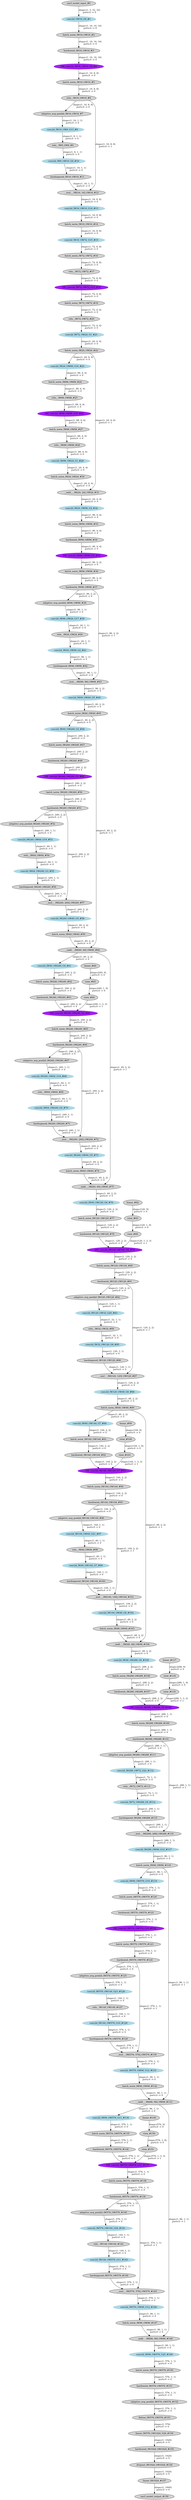 strict digraph  {
"0 /nncf_model_input_0" [id=0, label="nncf_model_input_#0", style=filled, type=nncf_model_input];
"1 MobileNetV3/Sequential[features]/ConvBNActivation[0]/NNCFConv2d[0]/conv2d_0" [color=lightblue, id=1, label="conv2d_OW16_G0_#1", style=filled, type=conv2d];
"2 MobileNetV3/Sequential[features]/ConvBNActivation[0]/NNCFBatchNorm2d[1]/batch_norm_0" [id=2, label="batch_norm_IW16_OW16_#2", style=filled, type=batch_norm];
"3 MobileNetV3/Sequential[features]/ConvBNActivation[0]/Hardswish[2]/hardswish_0" [id=3, label="hardswish_IW16_OW16_#3", style=filled, type=hardswish];
"4 MobileNetV3/Sequential[features]/InvertedResidual[1]/Sequential[block]/ConvBNActivation[0]/NNCFConv2d[0]/conv2d_0" [color=purple, id=4, label="DW_conv2d_IW16_OW16_G0_#4", style=filled, type=conv2d];
"5 MobileNetV3/Sequential[features]/InvertedResidual[1]/Sequential[block]/ConvBNActivation[0]/NNCFBatchNorm2d[1]/batch_norm_0" [id=5, label="batch_norm_IW16_OW16_#5", style=filled, type=batch_norm];
"6 MobileNetV3/Sequential[features]/InvertedResidual[1]/Sequential[block]/ConvBNActivation[0]/ReLU[2]/relu__0" [id=6, label="relu__IW16_OW16_#6", style=filled, type=relu_];
"7 MobileNetV3/Sequential[features]/InvertedResidual[1]/Sequential[block]/SqueezeExcitation[1]/adaptive_avg_pool2d_0" [id=7, label="adaptive_avg_pool2d_IW16_OW16_#7", style=filled, type=adaptive_avg_pool2d];
"8 MobileNetV3/Sequential[features]/InvertedResidual[1]/Sequential[block]/SqueezeExcitation[1]/NNCFConv2d[fc1]/conv2d_0" [color=lightblue, id=8, label="conv2d_IW16_OW8_G13_#8", style=filled, type=conv2d];
"9 MobileNetV3/Sequential[features]/InvertedResidual[1]/Sequential[block]/SqueezeExcitation[1]/ReLU[relu]/relu__0" [id=9, label="relu__IW8_OW8_#9", style=filled, type=relu_];
"10 MobileNetV3/Sequential[features]/InvertedResidual[1]/Sequential[block]/SqueezeExcitation[1]/NNCFConv2d[fc2]/conv2d_0" [color=lightblue, id=10, label="conv2d_IW8_OW16_G0_#10", style=filled, type=conv2d];
"11 MobileNetV3/Sequential[features]/InvertedResidual[1]/Sequential[block]/SqueezeExcitation[1]/hardsigmoid_0" [id=11, label="hardsigmoid_IW16_OW16_#11", style=filled, type=hardsigmoid];
"12 MobileNetV3/Sequential[features]/InvertedResidual[1]/Sequential[block]/SqueezeExcitation[1]/__mul___0" [id=12, label="__mul___IW[16, 16]_OW16_#12", style=filled, type=__mul__];
"13 MobileNetV3/Sequential[features]/InvertedResidual[1]/Sequential[block]/ConvBNActivation[2]/NNCFConv2d[0]/conv2d_0" [color=lightblue, id=13, label="conv2d_IW16_OW16_G14_#13", style=filled, type=conv2d];
"14 MobileNetV3/Sequential[features]/InvertedResidual[1]/Sequential[block]/ConvBNActivation[2]/NNCFBatchNorm2d[1]/batch_norm_0" [id=14, label="batch_norm_IW16_OW16_#14", style=filled, type=batch_norm];
"15 MobileNetV3/Sequential[features]/InvertedResidual[2]/Sequential[block]/ConvBNActivation[0]/NNCFConv2d[0]/conv2d_0" [color=lightblue, id=15, label="conv2d_IW16_OW72_G15_#15", style=filled, type=conv2d];
"16 MobileNetV3/Sequential[features]/InvertedResidual[2]/Sequential[block]/ConvBNActivation[0]/NNCFBatchNorm2d[1]/batch_norm_0" [id=16, label="batch_norm_IW72_OW72_#16", style=filled, type=batch_norm];
"17 MobileNetV3/Sequential[features]/InvertedResidual[2]/Sequential[block]/ConvBNActivation[0]/ReLU[2]/relu__0" [id=17, label="relu__IW72_OW72_#17", style=filled, type=relu_];
"18 MobileNetV3/Sequential[features]/InvertedResidual[2]/Sequential[block]/ConvBNActivation[1]/NNCFConv2d[0]/conv2d_0" [color=purple, id=18, label="DW_conv2d_IW72_OW72_G15_#18", style=filled, type=conv2d];
"19 MobileNetV3/Sequential[features]/InvertedResidual[2]/Sequential[block]/ConvBNActivation[1]/NNCFBatchNorm2d[1]/batch_norm_0" [id=19, label="batch_norm_IW72_OW72_#19", style=filled, type=batch_norm];
"20 MobileNetV3/Sequential[features]/InvertedResidual[2]/Sequential[block]/ConvBNActivation[1]/ReLU[2]/relu__0" [id=20, label="relu__IW72_OW72_#20", style=filled, type=relu_];
"21 MobileNetV3/Sequential[features]/InvertedResidual[2]/Sequential[block]/ConvBNActivation[2]/NNCFConv2d[0]/conv2d_0" [color=lightblue, id=21, label="conv2d_IW72_OW24_G1_#21", style=filled, type=conv2d];
"22 MobileNetV3/Sequential[features]/InvertedResidual[2]/Sequential[block]/ConvBNActivation[2]/NNCFBatchNorm2d[1]/batch_norm_0" [id=22, label="batch_norm_IW24_OW24_#22", style=filled, type=batch_norm];
"23 MobileNetV3/Sequential[features]/InvertedResidual[3]/Sequential[block]/ConvBNActivation[0]/NNCFConv2d[0]/conv2d_0" [color=lightblue, id=23, label="conv2d_IW24_OW88_G16_#23", style=filled, type=conv2d];
"24 MobileNetV3/Sequential[features]/InvertedResidual[3]/Sequential[block]/ConvBNActivation[0]/NNCFBatchNorm2d[1]/batch_norm_0" [id=24, label="batch_norm_IW88_OW88_#24", style=filled, type=batch_norm];
"25 MobileNetV3/Sequential[features]/InvertedResidual[3]/Sequential[block]/ConvBNActivation[0]/ReLU[2]/relu__0" [id=25, label="relu__IW88_OW88_#25", style=filled, type=relu_];
"26 MobileNetV3/Sequential[features]/InvertedResidual[3]/Sequential[block]/ConvBNActivation[1]/NNCFConv2d[0]/conv2d_0" [color=purple, id=26, label="DW_conv2d_IW88_OW88_G16_#26", style=filled, type=conv2d];
"27 MobileNetV3/Sequential[features]/InvertedResidual[3]/Sequential[block]/ConvBNActivation[1]/NNCFBatchNorm2d[1]/batch_norm_0" [id=27, label="batch_norm_IW88_OW88_#27", style=filled, type=batch_norm];
"28 MobileNetV3/Sequential[features]/InvertedResidual[3]/Sequential[block]/ConvBNActivation[1]/ReLU[2]/relu__0" [id=28, label="relu__IW88_OW88_#28", style=filled, type=relu_];
"29 MobileNetV3/Sequential[features]/InvertedResidual[3]/Sequential[block]/ConvBNActivation[2]/NNCFConv2d[0]/conv2d_0" [color=lightblue, id=29, label="conv2d_IW88_OW24_G1_#29", style=filled, type=conv2d];
"30 MobileNetV3/Sequential[features]/InvertedResidual[3]/Sequential[block]/ConvBNActivation[2]/NNCFBatchNorm2d[1]/batch_norm_0" [id=30, label="batch_norm_IW24_OW24_#30", style=filled, type=batch_norm];
"31 MobileNetV3/Sequential[features]/InvertedResidual[3]/__iadd___0" [id=31, label="__iadd___IW[24, 24]_OW24_#31", style=filled, type=__iadd__];
"32 MobileNetV3/Sequential[features]/InvertedResidual[4]/Sequential[block]/ConvBNActivation[0]/NNCFConv2d[0]/conv2d_0" [color=lightblue, id=32, label="conv2d_IW24_OW96_G2_#32", style=filled, type=conv2d];
"33 MobileNetV3/Sequential[features]/InvertedResidual[4]/Sequential[block]/ConvBNActivation[0]/NNCFBatchNorm2d[1]/batch_norm_0" [id=33, label="batch_norm_IW96_OW96_#33", style=filled, type=batch_norm];
"34 MobileNetV3/Sequential[features]/InvertedResidual[4]/Sequential[block]/ConvBNActivation[0]/Hardswish[2]/hardswish_0" [id=34, label="hardswish_IW96_OW96_#34", style=filled, type=hardswish];
"35 MobileNetV3/Sequential[features]/InvertedResidual[4]/Sequential[block]/ConvBNActivation[1]/NNCFConv2d[0]/conv2d_0" [color=purple, id=35, label="DW_conv2d_IW96_OW96_G2_#35", style=filled, type=conv2d];
"36 MobileNetV3/Sequential[features]/InvertedResidual[4]/Sequential[block]/ConvBNActivation[1]/NNCFBatchNorm2d[1]/batch_norm_0" [id=36, label="batch_norm_IW96_OW96_#36", style=filled, type=batch_norm];
"37 MobileNetV3/Sequential[features]/InvertedResidual[4]/Sequential[block]/ConvBNActivation[1]/Hardswish[2]/hardswish_0" [id=37, label="hardswish_IW96_OW96_#37", style=filled, type=hardswish];
"38 MobileNetV3/Sequential[features]/InvertedResidual[4]/Sequential[block]/SqueezeExcitation[2]/adaptive_avg_pool2d_0" [id=38, label="adaptive_avg_pool2d_IW96_OW96_#38", style=filled, type=adaptive_avg_pool2d];
"39 MobileNetV3/Sequential[features]/InvertedResidual[4]/Sequential[block]/SqueezeExcitation[2]/NNCFConv2d[fc1]/conv2d_0" [color=lightblue, id=39, label="conv2d_IW96_OW24_G17_#39", style=filled, type=conv2d];
"40 MobileNetV3/Sequential[features]/InvertedResidual[4]/Sequential[block]/SqueezeExcitation[2]/ReLU[relu]/relu__0" [id=40, label="relu__IW24_OW24_#40", style=filled, type=relu_];
"41 MobileNetV3/Sequential[features]/InvertedResidual[4]/Sequential[block]/SqueezeExcitation[2]/NNCFConv2d[fc2]/conv2d_0" [color=lightblue, id=41, label="conv2d_IW24_OW96_G2_#41", style=filled, type=conv2d];
"42 MobileNetV3/Sequential[features]/InvertedResidual[4]/Sequential[block]/SqueezeExcitation[2]/hardsigmoid_0" [id=42, label="hardsigmoid_IW96_OW96_#42", style=filled, type=hardsigmoid];
"43 MobileNetV3/Sequential[features]/InvertedResidual[4]/Sequential[block]/SqueezeExcitation[2]/__mul___0" [id=43, label="__mul___IW[96, 96]_OW96_#43", style=filled, type=__mul__];
"44 MobileNetV3/Sequential[features]/InvertedResidual[4]/Sequential[block]/ConvBNActivation[3]/NNCFConv2d[0]/conv2d_0" [color=lightblue, id=44, label="conv2d_IW96_OW40_G5_#44", style=filled, type=conv2d];
"45 MobileNetV3/Sequential[features]/InvertedResidual[4]/Sequential[block]/ConvBNActivation[3]/NNCFBatchNorm2d[1]/batch_norm_0" [id=45, label="batch_norm_IW40_OW40_#45", style=filled, type=batch_norm];
"46 MobileNetV3/Sequential[features]/InvertedResidual[5]/Sequential[block]/ConvBNActivation[0]/NNCFConv2d[0]/conv2d_0" [color=lightblue, id=46, label="conv2d_IW40_OW240_G3_#46", style=filled, type=conv2d];
"47 MobileNetV3/Sequential[features]/InvertedResidual[5]/Sequential[block]/ConvBNActivation[0]/NNCFBatchNorm2d[1]/batch_norm_0" [id=47, label="batch_norm_IW240_OW240_#47", style=filled, type=batch_norm];
"48 MobileNetV3/Sequential[features]/InvertedResidual[5]/Sequential[block]/ConvBNActivation[0]/Hardswish[2]/hardswish_0" [id=48, label="hardswish_IW240_OW240_#48", style=filled, type=hardswish];
"49 MobileNetV3/Sequential[features]/InvertedResidual[5]/Sequential[block]/ConvBNActivation[1]/NNCFConv2d[0]/conv2d_0" [color=purple, id=49, label="DW_conv2d_IW240_OW240_G3_#49", style=filled, type=conv2d];
"50 MobileNetV3/Sequential[features]/InvertedResidual[5]/Sequential[block]/ConvBNActivation[1]/NNCFBatchNorm2d[1]/batch_norm_0" [id=50, label="batch_norm_IW240_OW240_#50", style=filled, type=batch_norm];
"51 MobileNetV3/Sequential[features]/InvertedResidual[5]/Sequential[block]/ConvBNActivation[1]/Hardswish[2]/hardswish_0" [id=51, label="hardswish_IW240_OW240_#51", style=filled, type=hardswish];
"52 MobileNetV3/Sequential[features]/InvertedResidual[5]/Sequential[block]/SqueezeExcitation[2]/adaptive_avg_pool2d_0" [id=52, label="adaptive_avg_pool2d_IW240_OW240_#52", style=filled, type=adaptive_avg_pool2d];
"53 MobileNetV3/Sequential[features]/InvertedResidual[5]/Sequential[block]/SqueezeExcitation[2]/NNCFConv2d[fc1]/conv2d_0" [color=lightblue, id=53, label="conv2d_IW240_OW64_G18_#53", style=filled, type=conv2d];
"54 MobileNetV3/Sequential[features]/InvertedResidual[5]/Sequential[block]/SqueezeExcitation[2]/ReLU[relu]/relu__0" [id=54, label="relu__IW64_OW64_#54", style=filled, type=relu_];
"55 MobileNetV3/Sequential[features]/InvertedResidual[5]/Sequential[block]/SqueezeExcitation[2]/NNCFConv2d[fc2]/conv2d_0" [color=lightblue, id=55, label="conv2d_IW64_OW240_G3_#55", style=filled, type=conv2d];
"56 MobileNetV3/Sequential[features]/InvertedResidual[5]/Sequential[block]/SqueezeExcitation[2]/hardsigmoid_0" [id=56, label="hardsigmoid_IW240_OW240_#56", style=filled, type=hardsigmoid];
"57 MobileNetV3/Sequential[features]/InvertedResidual[5]/Sequential[block]/SqueezeExcitation[2]/__mul___0" [id=57, label="__mul___IW[240, 240]_OW240_#57", style=filled, type=__mul__];
"58 MobileNetV3/Sequential[features]/InvertedResidual[5]/Sequential[block]/ConvBNActivation[3]/NNCFConv2d[0]/conv2d_0" [color=lightblue, id=58, label="conv2d_IW240_OW40_G5_#58", style=filled, type=conv2d];
"59 MobileNetV3/Sequential[features]/InvertedResidual[5]/Sequential[block]/ConvBNActivation[3]/NNCFBatchNorm2d[1]/batch_norm_0" [id=59, label="batch_norm_IW40_OW40_#59", style=filled, type=batch_norm];
"60 MobileNetV3/Sequential[features]/InvertedResidual[5]/__iadd___0" [id=60, label="__iadd___IW[40, 40]_OW40_#60", style=filled, type=__iadd__];
"61 MobileNetV3/Sequential[features]/InvertedResidual[6]/Sequential[block]/ConvBNActivation[0]/NNCFConv2d[0]/conv2d_0" [color=lightblue, id=61, label="conv2d_IW40_OW240_G4_#61", style=filled, type=conv2d];
"62 MobileNetV3/Sequential[features]/InvertedResidual[6]/Sequential[block]/ConvBNActivation[0]/NNCFBatchNorm2d[1]/batch_norm_0" [id=62, label="batch_norm_IW240_OW240_#62", style=filled, type=batch_norm];
"63 MobileNetV3/Sequential[features]/InvertedResidual[6]/Sequential[block]/ConvBNActivation[0]/Hardswish[2]/hardswish_0" [id=63, label="hardswish_IW240_OW240_#63", style=filled, type=hardswish];
"64 MobileNetV3/Sequential[features]/InvertedResidual[6]/Sequential[block]/ConvBNActivation[1]/NNCFConv2d[0]/ModuleDict[pre_ops]/UpdateWeight[3]/ElasticKernelConv2DOp[op]/linear_0" [id=64, label="linear_#64", style=filled, type=linear];
"65 MobileNetV3/Sequential[features]/InvertedResidual[6]/Sequential[block]/ConvBNActivation[1]/NNCFConv2d[0]/ModuleDict[pre_ops]/UpdateWeight[3]/ElasticKernelConv2DOp[op]/view_0" [id=65, label="view_#65", style=filled, type=view];
"66 MobileNetV3/Sequential[features]/InvertedResidual[6]/Sequential[block]/ConvBNActivation[1]/NNCFConv2d[0]/ModuleDict[pre_ops]/UpdateWeight[3]/ElasticKernelConv2DOp[op]/view_1" [id=66, label="view_#66", style=filled, type=view];
"67 MobileNetV3/Sequential[features]/InvertedResidual[6]/Sequential[block]/ConvBNActivation[1]/NNCFConv2d[0]/conv2d_0" [color=purple, id=67, label="DW_conv2d_IW240_OW240_G4_#64", style=filled, type=conv2d];
"68 MobileNetV3/Sequential[features]/InvertedResidual[6]/Sequential[block]/ConvBNActivation[1]/NNCFBatchNorm2d[1]/batch_norm_0" [id=68, label="batch_norm_IW240_OW240_#65", style=filled, type=batch_norm];
"69 MobileNetV3/Sequential[features]/InvertedResidual[6]/Sequential[block]/ConvBNActivation[1]/Hardswish[2]/hardswish_0" [id=69, label="hardswish_IW240_OW240_#66", style=filled, type=hardswish];
"70 MobileNetV3/Sequential[features]/InvertedResidual[6]/Sequential[block]/SqueezeExcitation[2]/adaptive_avg_pool2d_0" [id=70, label="adaptive_avg_pool2d_IW240_OW240_#67", style=filled, type=adaptive_avg_pool2d];
"71 MobileNetV3/Sequential[features]/InvertedResidual[6]/Sequential[block]/SqueezeExcitation[2]/NNCFConv2d[fc1]/conv2d_0" [color=lightblue, id=71, label="conv2d_IW240_OW64_G19_#68", style=filled, type=conv2d];
"72 MobileNetV3/Sequential[features]/InvertedResidual[6]/Sequential[block]/SqueezeExcitation[2]/ReLU[relu]/relu__0" [id=72, label="relu__IW64_OW64_#69", style=filled, type=relu_];
"73 MobileNetV3/Sequential[features]/InvertedResidual[6]/Sequential[block]/SqueezeExcitation[2]/NNCFConv2d[fc2]/conv2d_0" [color=lightblue, id=73, label="conv2d_IW64_OW240_G4_#70", style=filled, type=conv2d];
"74 MobileNetV3/Sequential[features]/InvertedResidual[6]/Sequential[block]/SqueezeExcitation[2]/hardsigmoid_0" [id=74, label="hardsigmoid_IW240_OW240_#71", style=filled, type=hardsigmoid];
"75 MobileNetV3/Sequential[features]/InvertedResidual[6]/Sequential[block]/SqueezeExcitation[2]/__mul___0" [id=75, label="__mul___IW[240, 240]_OW240_#72", style=filled, type=__mul__];
"76 MobileNetV3/Sequential[features]/InvertedResidual[6]/Sequential[block]/ConvBNActivation[3]/NNCFConv2d[0]/conv2d_0" [color=lightblue, id=76, label="conv2d_IW240_OW40_G5_#73", style=filled, type=conv2d];
"77 MobileNetV3/Sequential[features]/InvertedResidual[6]/Sequential[block]/ConvBNActivation[3]/NNCFBatchNorm2d[1]/batch_norm_0" [id=77, label="batch_norm_IW40_OW40_#74", style=filled, type=batch_norm];
"78 MobileNetV3/Sequential[features]/InvertedResidual[6]/__iadd___0" [id=78, label="__iadd___IW[40, 40]_OW40_#75", style=filled, type=__iadd__];
"79 MobileNetV3/Sequential[features]/InvertedResidual[7]/Sequential[block]/ConvBNActivation[0]/NNCFConv2d[0]/conv2d_0" [color=lightblue, id=79, label="conv2d_IW40_OW120_G6_#76", style=filled, type=conv2d];
"80 MobileNetV3/Sequential[features]/InvertedResidual[7]/Sequential[block]/ConvBNActivation[0]/NNCFBatchNorm2d[1]/batch_norm_0" [id=80, label="batch_norm_IW120_OW120_#77", style=filled, type=batch_norm];
"81 MobileNetV3/Sequential[features]/InvertedResidual[7]/Sequential[block]/ConvBNActivation[0]/Hardswish[2]/hardswish_0" [id=81, label="hardswish_IW120_OW120_#78", style=filled, type=hardswish];
"82 MobileNetV3/Sequential[features]/InvertedResidual[7]/Sequential[block]/ConvBNActivation[1]/NNCFConv2d[0]/ModuleDict[pre_ops]/UpdateWeight[3]/ElasticKernelConv2DOp[op]/linear_0" [id=82, label="linear_#82", style=filled, type=linear];
"83 MobileNetV3/Sequential[features]/InvertedResidual[7]/Sequential[block]/ConvBNActivation[1]/NNCFConv2d[0]/ModuleDict[pre_ops]/UpdateWeight[3]/ElasticKernelConv2DOp[op]/view_0" [id=83, label="view_#83", style=filled, type=view];
"84 MobileNetV3/Sequential[features]/InvertedResidual[7]/Sequential[block]/ConvBNActivation[1]/NNCFConv2d[0]/ModuleDict[pre_ops]/UpdateWeight[3]/ElasticKernelConv2DOp[op]/view_1" [id=84, label="view_#84", style=filled, type=view];
"85 MobileNetV3/Sequential[features]/InvertedResidual[7]/Sequential[block]/ConvBNActivation[1]/NNCFConv2d[0]/conv2d_0" [color=purple, id=85, label="DW_conv2d_IW120_OW120_G6_#79", style=filled, type=conv2d];
"86 MobileNetV3/Sequential[features]/InvertedResidual[7]/Sequential[block]/ConvBNActivation[1]/NNCFBatchNorm2d[1]/batch_norm_0" [id=86, label="batch_norm_IW120_OW120_#80", style=filled, type=batch_norm];
"87 MobileNetV3/Sequential[features]/InvertedResidual[7]/Sequential[block]/ConvBNActivation[1]/Hardswish[2]/hardswish_0" [id=87, label="hardswish_IW120_OW120_#81", style=filled, type=hardswish];
"88 MobileNetV3/Sequential[features]/InvertedResidual[7]/Sequential[block]/SqueezeExcitation[2]/adaptive_avg_pool2d_0" [id=88, label="adaptive_avg_pool2d_IW120_OW120_#82", style=filled, type=adaptive_avg_pool2d];
"89 MobileNetV3/Sequential[features]/InvertedResidual[7]/Sequential[block]/SqueezeExcitation[2]/NNCFConv2d[fc1]/conv2d_0" [color=lightblue, id=89, label="conv2d_IW120_OW32_G20_#83", style=filled, type=conv2d];
"90 MobileNetV3/Sequential[features]/InvertedResidual[7]/Sequential[block]/SqueezeExcitation[2]/ReLU[relu]/relu__0" [id=90, label="relu__IW32_OW32_#84", style=filled, type=relu_];
"91 MobileNetV3/Sequential[features]/InvertedResidual[7]/Sequential[block]/SqueezeExcitation[2]/NNCFConv2d[fc2]/conv2d_0" [color=lightblue, id=91, label="conv2d_IW32_OW120_G6_#85", style=filled, type=conv2d];
"92 MobileNetV3/Sequential[features]/InvertedResidual[7]/Sequential[block]/SqueezeExcitation[2]/hardsigmoid_0" [id=92, label="hardsigmoid_IW120_OW120_#86", style=filled, type=hardsigmoid];
"93 MobileNetV3/Sequential[features]/InvertedResidual[7]/Sequential[block]/SqueezeExcitation[2]/__mul___0" [id=93, label="__mul___IW[120, 120]_OW120_#87", style=filled, type=__mul__];
"94 MobileNetV3/Sequential[features]/InvertedResidual[7]/Sequential[block]/ConvBNActivation[3]/NNCFConv2d[0]/conv2d_0" [color=lightblue, id=94, label="conv2d_IW120_OW48_G8_#88", style=filled, type=conv2d];
"95 MobileNetV3/Sequential[features]/InvertedResidual[7]/Sequential[block]/ConvBNActivation[3]/NNCFBatchNorm2d[1]/batch_norm_0" [id=95, label="batch_norm_IW48_OW48_#89", style=filled, type=batch_norm];
"96 MobileNetV3/Sequential[features]/InvertedResidual[8]/Sequential[block]/ConvBNActivation[0]/NNCFConv2d[0]/conv2d_0" [color=lightblue, id=96, label="conv2d_IW48_OW144_G7_#90", style=filled, type=conv2d];
"97 MobileNetV3/Sequential[features]/InvertedResidual[8]/Sequential[block]/ConvBNActivation[0]/NNCFBatchNorm2d[1]/batch_norm_0" [id=97, label="batch_norm_IW144_OW144_#91", style=filled, type=batch_norm];
"98 MobileNetV3/Sequential[features]/InvertedResidual[8]/Sequential[block]/ConvBNActivation[0]/Hardswish[2]/hardswish_0" [id=98, label="hardswish_IW144_OW144_#92", style=filled, type=hardswish];
"99 MobileNetV3/Sequential[features]/InvertedResidual[8]/Sequential[block]/ConvBNActivation[1]/NNCFConv2d[0]/ModuleDict[pre_ops]/UpdateWeight[3]/ElasticKernelConv2DOp[op]/linear_0" [id=99, label="linear_#99", style=filled, type=linear];
"100 MobileNetV3/Sequential[features]/InvertedResidual[8]/Sequential[block]/ConvBNActivation[1]/NNCFConv2d[0]/ModuleDict[pre_ops]/UpdateWeight[3]/ElasticKernelConv2DOp[op]/view_0" [id=100, label="view_#100", style=filled, type=view];
"101 MobileNetV3/Sequential[features]/InvertedResidual[8]/Sequential[block]/ConvBNActivation[1]/NNCFConv2d[0]/ModuleDict[pre_ops]/UpdateWeight[3]/ElasticKernelConv2DOp[op]/view_1" [id=101, label="view_#101", style=filled, type=view];
"102 MobileNetV3/Sequential[features]/InvertedResidual[8]/Sequential[block]/ConvBNActivation[1]/NNCFConv2d[0]/conv2d_0" [color=purple, id=102, label="DW_conv2d_IW144_OW144_G7_#93", style=filled, type=conv2d];
"103 MobileNetV3/Sequential[features]/InvertedResidual[8]/Sequential[block]/ConvBNActivation[1]/NNCFBatchNorm2d[1]/batch_norm_0" [id=103, label="batch_norm_IW144_OW144_#94", style=filled, type=batch_norm];
"104 MobileNetV3/Sequential[features]/InvertedResidual[8]/Sequential[block]/ConvBNActivation[1]/Hardswish[2]/hardswish_0" [id=104, label="hardswish_IW144_OW144_#95", style=filled, type=hardswish];
"105 MobileNetV3/Sequential[features]/InvertedResidual[8]/Sequential[block]/SqueezeExcitation[2]/adaptive_avg_pool2d_0" [id=105, label="adaptive_avg_pool2d_IW144_OW144_#96", style=filled, type=adaptive_avg_pool2d];
"106 MobileNetV3/Sequential[features]/InvertedResidual[8]/Sequential[block]/SqueezeExcitation[2]/NNCFConv2d[fc1]/conv2d_0" [color=lightblue, id=106, label="conv2d_IW144_OW40_G21_#97", style=filled, type=conv2d];
"107 MobileNetV3/Sequential[features]/InvertedResidual[8]/Sequential[block]/SqueezeExcitation[2]/ReLU[relu]/relu__0" [id=107, label="relu__IW40_OW40_#98", style=filled, type=relu_];
"108 MobileNetV3/Sequential[features]/InvertedResidual[8]/Sequential[block]/SqueezeExcitation[2]/NNCFConv2d[fc2]/conv2d_0" [color=lightblue, id=108, label="conv2d_IW40_OW144_G7_#99", style=filled, type=conv2d];
"109 MobileNetV3/Sequential[features]/InvertedResidual[8]/Sequential[block]/SqueezeExcitation[2]/hardsigmoid_0" [id=109, label="hardsigmoid_IW144_OW144_#100", style=filled, type=hardsigmoid];
"110 MobileNetV3/Sequential[features]/InvertedResidual[8]/Sequential[block]/SqueezeExcitation[2]/__mul___0" [id=110, label="__mul___IW[144, 144]_OW144_#101", style=filled, type=__mul__];
"111 MobileNetV3/Sequential[features]/InvertedResidual[8]/Sequential[block]/ConvBNActivation[3]/NNCFConv2d[0]/conv2d_0" [color=lightblue, id=111, label="conv2d_IW144_OW48_G8_#102", style=filled, type=conv2d];
"112 MobileNetV3/Sequential[features]/InvertedResidual[8]/Sequential[block]/ConvBNActivation[3]/NNCFBatchNorm2d[1]/batch_norm_0" [id=112, label="batch_norm_IW48_OW48_#103", style=filled, type=batch_norm];
"113 MobileNetV3/Sequential[features]/InvertedResidual[8]/__iadd___0" [id=113, label="__iadd___IW[48, 48]_OW48_#104", style=filled, type=__iadd__];
"114 MobileNetV3/Sequential[features]/InvertedResidual[9]/Sequential[block]/ConvBNActivation[0]/NNCFConv2d[0]/conv2d_0" [color=lightblue, id=114, label="conv2d_IW48_OW288_G9_#105", style=filled, type=conv2d];
"115 MobileNetV3/Sequential[features]/InvertedResidual[9]/Sequential[block]/ConvBNActivation[0]/NNCFBatchNorm2d[1]/batch_norm_0" [id=115, label="batch_norm_IW288_OW288_#106", style=filled, type=batch_norm];
"116 MobileNetV3/Sequential[features]/InvertedResidual[9]/Sequential[block]/ConvBNActivation[0]/Hardswish[2]/hardswish_0" [id=116, label="hardswish_IW288_OW288_#107", style=filled, type=hardswish];
"117 MobileNetV3/Sequential[features]/InvertedResidual[9]/Sequential[block]/ConvBNActivation[1]/NNCFConv2d[0]/ModuleDict[pre_ops]/UpdateWeight[3]/ElasticKernelConv2DOp[op]/linear_0" [id=117, label="linear_#117", style=filled, type=linear];
"118 MobileNetV3/Sequential[features]/InvertedResidual[9]/Sequential[block]/ConvBNActivation[1]/NNCFConv2d[0]/ModuleDict[pre_ops]/UpdateWeight[3]/ElasticKernelConv2DOp[op]/view_0" [id=118, label="view_#118", style=filled, type=view];
"119 MobileNetV3/Sequential[features]/InvertedResidual[9]/Sequential[block]/ConvBNActivation[1]/NNCFConv2d[0]/ModuleDict[pre_ops]/UpdateWeight[3]/ElasticKernelConv2DOp[op]/view_1" [id=119, label="view_#119", style=filled, type=view];
"120 MobileNetV3/Sequential[features]/InvertedResidual[9]/Sequential[block]/ConvBNActivation[1]/NNCFConv2d[0]/conv2d_0" [color=purple, id=120, label="DW_conv2d_IW288_OW288_G9_#108", style=filled, type=conv2d];
"121 MobileNetV3/Sequential[features]/InvertedResidual[9]/Sequential[block]/ConvBNActivation[1]/NNCFBatchNorm2d[1]/batch_norm_0" [id=121, label="batch_norm_IW288_OW288_#109", style=filled, type=batch_norm];
"122 MobileNetV3/Sequential[features]/InvertedResidual[9]/Sequential[block]/ConvBNActivation[1]/Hardswish[2]/hardswish_0" [id=122, label="hardswish_IW288_OW288_#110", style=filled, type=hardswish];
"123 MobileNetV3/Sequential[features]/InvertedResidual[9]/Sequential[block]/SqueezeExcitation[2]/adaptive_avg_pool2d_0" [id=123, label="adaptive_avg_pool2d_IW288_OW288_#111", style=filled, type=adaptive_avg_pool2d];
"124 MobileNetV3/Sequential[features]/InvertedResidual[9]/Sequential[block]/SqueezeExcitation[2]/NNCFConv2d[fc1]/conv2d_0" [color=lightblue, id=124, label="conv2d_IW288_OW72_G22_#112", style=filled, type=conv2d];
"125 MobileNetV3/Sequential[features]/InvertedResidual[9]/Sequential[block]/SqueezeExcitation[2]/ReLU[relu]/relu__0" [id=125, label="relu__IW72_OW72_#113", style=filled, type=relu_];
"126 MobileNetV3/Sequential[features]/InvertedResidual[9]/Sequential[block]/SqueezeExcitation[2]/NNCFConv2d[fc2]/conv2d_0" [color=lightblue, id=126, label="conv2d_IW72_OW288_G9_#114", style=filled, type=conv2d];
"127 MobileNetV3/Sequential[features]/InvertedResidual[9]/Sequential[block]/SqueezeExcitation[2]/hardsigmoid_0" [id=127, label="hardsigmoid_IW288_OW288_#115", style=filled, type=hardsigmoid];
"128 MobileNetV3/Sequential[features]/InvertedResidual[9]/Sequential[block]/SqueezeExcitation[2]/__mul___0" [id=128, label="__mul___IW[288, 288]_OW288_#116", style=filled, type=__mul__];
"129 MobileNetV3/Sequential[features]/InvertedResidual[9]/Sequential[block]/ConvBNActivation[3]/NNCFConv2d[0]/conv2d_0" [color=lightblue, id=129, label="conv2d_IW288_OW96_G12_#117", style=filled, type=conv2d];
"130 MobileNetV3/Sequential[features]/InvertedResidual[9]/Sequential[block]/ConvBNActivation[3]/NNCFBatchNorm2d[1]/batch_norm_0" [id=130, label="batch_norm_IW96_OW96_#118", style=filled, type=batch_norm];
"131 MobileNetV3/Sequential[features]/InvertedResidual[10]/Sequential[block]/ConvBNActivation[0]/NNCFConv2d[0]/conv2d_0" [color=lightblue, id=131, label="conv2d_IW96_OW576_G10_#119", style=filled, type=conv2d];
"132 MobileNetV3/Sequential[features]/InvertedResidual[10]/Sequential[block]/ConvBNActivation[0]/NNCFBatchNorm2d[1]/batch_norm_0" [id=132, label="batch_norm_IW576_OW576_#120", style=filled, type=batch_norm];
"133 MobileNetV3/Sequential[features]/InvertedResidual[10]/Sequential[block]/ConvBNActivation[0]/Hardswish[2]/hardswish_0" [id=133, label="hardswish_IW576_OW576_#121", style=filled, type=hardswish];
"134 MobileNetV3/Sequential[features]/InvertedResidual[10]/Sequential[block]/ConvBNActivation[1]/NNCFConv2d[0]/conv2d_0" [color=purple, id=134, label="DW_conv2d_IW576_OW576_G10_#122", style=filled, type=conv2d];
"135 MobileNetV3/Sequential[features]/InvertedResidual[10]/Sequential[block]/ConvBNActivation[1]/NNCFBatchNorm2d[1]/batch_norm_0" [id=135, label="batch_norm_IW576_OW576_#123", style=filled, type=batch_norm];
"136 MobileNetV3/Sequential[features]/InvertedResidual[10]/Sequential[block]/ConvBNActivation[1]/Hardswish[2]/hardswish_0" [id=136, label="hardswish_IW576_OW576_#124", style=filled, type=hardswish];
"137 MobileNetV3/Sequential[features]/InvertedResidual[10]/Sequential[block]/SqueezeExcitation[2]/adaptive_avg_pool2d_0" [id=137, label="adaptive_avg_pool2d_IW576_OW576_#125", style=filled, type=adaptive_avg_pool2d];
"138 MobileNetV3/Sequential[features]/InvertedResidual[10]/Sequential[block]/SqueezeExcitation[2]/NNCFConv2d[fc1]/conv2d_0" [color=lightblue, id=138, label="conv2d_IW576_OW144_G23_#126", style=filled, type=conv2d];
"139 MobileNetV3/Sequential[features]/InvertedResidual[10]/Sequential[block]/SqueezeExcitation[2]/ReLU[relu]/relu__0" [id=139, label="relu__IW144_OW144_#127", style=filled, type=relu_];
"140 MobileNetV3/Sequential[features]/InvertedResidual[10]/Sequential[block]/SqueezeExcitation[2]/NNCFConv2d[fc2]/conv2d_0" [color=lightblue, id=140, label="conv2d_IW144_OW576_G10_#128", style=filled, type=conv2d];
"141 MobileNetV3/Sequential[features]/InvertedResidual[10]/Sequential[block]/SqueezeExcitation[2]/hardsigmoid_0" [id=141, label="hardsigmoid_IW576_OW576_#129", style=filled, type=hardsigmoid];
"142 MobileNetV3/Sequential[features]/InvertedResidual[10]/Sequential[block]/SqueezeExcitation[2]/__mul___0" [id=142, label="__mul___IW[576, 576]_OW576_#130", style=filled, type=__mul__];
"143 MobileNetV3/Sequential[features]/InvertedResidual[10]/Sequential[block]/ConvBNActivation[3]/NNCFConv2d[0]/conv2d_0" [color=lightblue, id=143, label="conv2d_IW576_OW96_G12_#131", style=filled, type=conv2d];
"144 MobileNetV3/Sequential[features]/InvertedResidual[10]/Sequential[block]/ConvBNActivation[3]/NNCFBatchNorm2d[1]/batch_norm_0" [id=144, label="batch_norm_IW96_OW96_#132", style=filled, type=batch_norm];
"145 MobileNetV3/Sequential[features]/InvertedResidual[10]/__iadd___0" [id=145, label="__iadd___IW[96, 96]_OW96_#133", style=filled, type=__iadd__];
"146 MobileNetV3/Sequential[features]/InvertedResidual[11]/Sequential[block]/ConvBNActivation[0]/NNCFConv2d[0]/conv2d_0" [color=lightblue, id=146, label="conv2d_IW96_OW576_G11_#134", style=filled, type=conv2d];
"147 MobileNetV3/Sequential[features]/InvertedResidual[11]/Sequential[block]/ConvBNActivation[0]/NNCFBatchNorm2d[1]/batch_norm_0" [id=147, label="batch_norm_IW576_OW576_#135", style=filled, type=batch_norm];
"148 MobileNetV3/Sequential[features]/InvertedResidual[11]/Sequential[block]/ConvBNActivation[0]/Hardswish[2]/hardswish_0" [id=148, label="hardswish_IW576_OW576_#136", style=filled, type=hardswish];
"149 MobileNetV3/Sequential[features]/InvertedResidual[11]/Sequential[block]/ConvBNActivation[1]/NNCFConv2d[0]/ModuleDict[pre_ops]/UpdateWeight[3]/ElasticKernelConv2DOp[op]/linear_0" [id=149, label="linear_#149", style=filled, type=linear];
"150 MobileNetV3/Sequential[features]/InvertedResidual[11]/Sequential[block]/ConvBNActivation[1]/NNCFConv2d[0]/ModuleDict[pre_ops]/UpdateWeight[3]/ElasticKernelConv2DOp[op]/view_0" [id=150, label="view_#150", style=filled, type=view];
"151 MobileNetV3/Sequential[features]/InvertedResidual[11]/Sequential[block]/ConvBNActivation[1]/NNCFConv2d[0]/ModuleDict[pre_ops]/UpdateWeight[3]/ElasticKernelConv2DOp[op]/view_1" [id=151, label="view_#151", style=filled, type=view];
"152 MobileNetV3/Sequential[features]/InvertedResidual[11]/Sequential[block]/ConvBNActivation[1]/NNCFConv2d[0]/conv2d_0" [color=purple, id=152, label="DW_conv2d_IW576_OW576_G11_#137", style=filled, type=conv2d];
"153 MobileNetV3/Sequential[features]/InvertedResidual[11]/Sequential[block]/ConvBNActivation[1]/NNCFBatchNorm2d[1]/batch_norm_0" [id=153, label="batch_norm_IW576_OW576_#138", style=filled, type=batch_norm];
"154 MobileNetV3/Sequential[features]/InvertedResidual[11]/Sequential[block]/ConvBNActivation[1]/Hardswish[2]/hardswish_0" [id=154, label="hardswish_IW576_OW576_#139", style=filled, type=hardswish];
"155 MobileNetV3/Sequential[features]/InvertedResidual[11]/Sequential[block]/SqueezeExcitation[2]/adaptive_avg_pool2d_0" [id=155, label="adaptive_avg_pool2d_IW576_OW576_#140", style=filled, type=adaptive_avg_pool2d];
"156 MobileNetV3/Sequential[features]/InvertedResidual[11]/Sequential[block]/SqueezeExcitation[2]/NNCFConv2d[fc1]/conv2d_0" [color=lightblue, id=156, label="conv2d_IW576_OW144_G24_#141", style=filled, type=conv2d];
"157 MobileNetV3/Sequential[features]/InvertedResidual[11]/Sequential[block]/SqueezeExcitation[2]/ReLU[relu]/relu__0" [id=157, label="relu__IW144_OW144_#142", style=filled, type=relu_];
"158 MobileNetV3/Sequential[features]/InvertedResidual[11]/Sequential[block]/SqueezeExcitation[2]/NNCFConv2d[fc2]/conv2d_0" [color=lightblue, id=158, label="conv2d_IW144_OW576_G11_#143", style=filled, type=conv2d];
"159 MobileNetV3/Sequential[features]/InvertedResidual[11]/Sequential[block]/SqueezeExcitation[2]/hardsigmoid_0" [id=159, label="hardsigmoid_IW576_OW576_#144", style=filled, type=hardsigmoid];
"160 MobileNetV3/Sequential[features]/InvertedResidual[11]/Sequential[block]/SqueezeExcitation[2]/__mul___0" [id=160, label="__mul___IW[576, 576]_OW576_#145", style=filled, type=__mul__];
"161 MobileNetV3/Sequential[features]/InvertedResidual[11]/Sequential[block]/ConvBNActivation[3]/NNCFConv2d[0]/conv2d_0" [color=lightblue, id=161, label="conv2d_IW576_OW96_G12_#146", style=filled, type=conv2d];
"162 MobileNetV3/Sequential[features]/InvertedResidual[11]/Sequential[block]/ConvBNActivation[3]/NNCFBatchNorm2d[1]/batch_norm_0" [id=162, label="batch_norm_IW96_OW96_#147", style=filled, type=batch_norm];
"163 MobileNetV3/Sequential[features]/InvertedResidual[11]/__iadd___0" [id=163, label="__iadd___IW[96, 96]_OW96_#148", style=filled, type=__iadd__];
"164 MobileNetV3/Sequential[features]/ConvBNActivation[12]/NNCFConv2d[0]/conv2d_0" [color=lightblue, id=164, label="conv2d_IW96_OW576_G25_#149", style=filled, type=conv2d];
"165 MobileNetV3/Sequential[features]/ConvBNActivation[12]/NNCFBatchNorm2d[1]/batch_norm_0" [id=165, label="batch_norm_IW576_OW576_#150", style=filled, type=batch_norm];
"166 MobileNetV3/Sequential[features]/ConvBNActivation[12]/Hardswish[2]/hardswish_0" [id=166, label="hardswish_IW576_OW576_#151", style=filled, type=hardswish];
"167 MobileNetV3/AdaptiveAvgPool2d[avgpool]/adaptive_avg_pool2d_0" [id=167, label="adaptive_avg_pool2d_IW576_OW576_#152", style=filled, type=adaptive_avg_pool2d];
"168 MobileNetV3/flatten_0" [id=168, label="flatten_IW576_OW576_#153", style=filled, type=flatten];
"169 MobileNetV3/Sequential[classifier]/NNCFLinear[0]/linear_0" [id=169, label="linear_IW576_OW1024_G26_#154", style=filled, type=linear];
"170 MobileNetV3/Sequential[classifier]/Hardswish[1]/hardswish_0" [id=170, label="hardswish_IW1024_OW1024_#155", style=filled, type=hardswish];
"171 MobileNetV3/Sequential[classifier]/Dropout[2]/dropout_0" [id=171, label="dropout_IW1024_OW1024_#156", style=filled, type=dropout];
"172 MobileNetV3/Sequential[classifier]/NNCFLinear[3]/linear_0" [id=172, label="linear_IW1024_#157", style=filled, type=linear];
"173 /nncf_model_output_0" [id=173, label="nncf_model_output_#158", style=filled, type=nncf_model_output];
"0 /nncf_model_input_0" -> "1 MobileNetV3/Sequential[features]/ConvBNActivation[0]/NNCFConv2d[0]/conv2d_0"  [label="shape:(1, 3, 32, 32)\nports:0 -> 0", style=solid];
"1 MobileNetV3/Sequential[features]/ConvBNActivation[0]/NNCFConv2d[0]/conv2d_0" -> "2 MobileNetV3/Sequential[features]/ConvBNActivation[0]/NNCFBatchNorm2d[1]/batch_norm_0"  [label="shape:(1, 16, 16, 16)\nports:0 -> 0", style=solid];
"2 MobileNetV3/Sequential[features]/ConvBNActivation[0]/NNCFBatchNorm2d[1]/batch_norm_0" -> "3 MobileNetV3/Sequential[features]/ConvBNActivation[0]/Hardswish[2]/hardswish_0"  [label="shape:(1, 16, 16, 16)\nports:0 -> 0", style=solid];
"3 MobileNetV3/Sequential[features]/ConvBNActivation[0]/Hardswish[2]/hardswish_0" -> "4 MobileNetV3/Sequential[features]/InvertedResidual[1]/Sequential[block]/ConvBNActivation[0]/NNCFConv2d[0]/conv2d_0"  [label="shape:(1, 16, 16, 16)\nports:0 -> 0", style=solid];
"4 MobileNetV3/Sequential[features]/InvertedResidual[1]/Sequential[block]/ConvBNActivation[0]/NNCFConv2d[0]/conv2d_0" -> "5 MobileNetV3/Sequential[features]/InvertedResidual[1]/Sequential[block]/ConvBNActivation[0]/NNCFBatchNorm2d[1]/batch_norm_0"  [label="shape:(1, 16, 8, 8)\nports:0 -> 0", style=solid];
"5 MobileNetV3/Sequential[features]/InvertedResidual[1]/Sequential[block]/ConvBNActivation[0]/NNCFBatchNorm2d[1]/batch_norm_0" -> "6 MobileNetV3/Sequential[features]/InvertedResidual[1]/Sequential[block]/ConvBNActivation[0]/ReLU[2]/relu__0"  [label="shape:(1, 16, 8, 8)\nports:0 -> 0", style=solid];
"6 MobileNetV3/Sequential[features]/InvertedResidual[1]/Sequential[block]/ConvBNActivation[0]/ReLU[2]/relu__0" -> "7 MobileNetV3/Sequential[features]/InvertedResidual[1]/Sequential[block]/SqueezeExcitation[1]/adaptive_avg_pool2d_0"  [label="shape:(1, 16, 8, 8)\nports:0 -> 0", style=solid];
"6 MobileNetV3/Sequential[features]/InvertedResidual[1]/Sequential[block]/ConvBNActivation[0]/ReLU[2]/relu__0" -> "12 MobileNetV3/Sequential[features]/InvertedResidual[1]/Sequential[block]/SqueezeExcitation[1]/__mul___0"  [label="shape:(1, 16, 8, 8)\nports:0 -> 1", style=solid];
"7 MobileNetV3/Sequential[features]/InvertedResidual[1]/Sequential[block]/SqueezeExcitation[1]/adaptive_avg_pool2d_0" -> "8 MobileNetV3/Sequential[features]/InvertedResidual[1]/Sequential[block]/SqueezeExcitation[1]/NNCFConv2d[fc1]/conv2d_0"  [label="shape:(1, 16, 1, 1)\nports:0 -> 0", style=solid];
"8 MobileNetV3/Sequential[features]/InvertedResidual[1]/Sequential[block]/SqueezeExcitation[1]/NNCFConv2d[fc1]/conv2d_0" -> "9 MobileNetV3/Sequential[features]/InvertedResidual[1]/Sequential[block]/SqueezeExcitation[1]/ReLU[relu]/relu__0"  [label="shape:(1, 8, 1, 1)\nports:0 -> 0", style=solid];
"9 MobileNetV3/Sequential[features]/InvertedResidual[1]/Sequential[block]/SqueezeExcitation[1]/ReLU[relu]/relu__0" -> "10 MobileNetV3/Sequential[features]/InvertedResidual[1]/Sequential[block]/SqueezeExcitation[1]/NNCFConv2d[fc2]/conv2d_0"  [label="shape:(1, 8, 1, 1)\nports:0 -> 0", style=solid];
"10 MobileNetV3/Sequential[features]/InvertedResidual[1]/Sequential[block]/SqueezeExcitation[1]/NNCFConv2d[fc2]/conv2d_0" -> "11 MobileNetV3/Sequential[features]/InvertedResidual[1]/Sequential[block]/SqueezeExcitation[1]/hardsigmoid_0"  [label="shape:(1, 16, 1, 1)\nports:0 -> 0", style=solid];
"11 MobileNetV3/Sequential[features]/InvertedResidual[1]/Sequential[block]/SqueezeExcitation[1]/hardsigmoid_0" -> "12 MobileNetV3/Sequential[features]/InvertedResidual[1]/Sequential[block]/SqueezeExcitation[1]/__mul___0"  [label="shape:(1, 16, 1, 1)\nports:0 -> 0", style=solid];
"12 MobileNetV3/Sequential[features]/InvertedResidual[1]/Sequential[block]/SqueezeExcitation[1]/__mul___0" -> "13 MobileNetV3/Sequential[features]/InvertedResidual[1]/Sequential[block]/ConvBNActivation[2]/NNCFConv2d[0]/conv2d_0"  [label="shape:(1, 16, 8, 8)\nports:0 -> 0", style=solid];
"13 MobileNetV3/Sequential[features]/InvertedResidual[1]/Sequential[block]/ConvBNActivation[2]/NNCFConv2d[0]/conv2d_0" -> "14 MobileNetV3/Sequential[features]/InvertedResidual[1]/Sequential[block]/ConvBNActivation[2]/NNCFBatchNorm2d[1]/batch_norm_0"  [label="shape:(1, 16, 8, 8)\nports:0 -> 0", style=solid];
"14 MobileNetV3/Sequential[features]/InvertedResidual[1]/Sequential[block]/ConvBNActivation[2]/NNCFBatchNorm2d[1]/batch_norm_0" -> "15 MobileNetV3/Sequential[features]/InvertedResidual[2]/Sequential[block]/ConvBNActivation[0]/NNCFConv2d[0]/conv2d_0"  [label="shape:(1, 16, 8, 8)\nports:0 -> 0", style=solid];
"15 MobileNetV3/Sequential[features]/InvertedResidual[2]/Sequential[block]/ConvBNActivation[0]/NNCFConv2d[0]/conv2d_0" -> "16 MobileNetV3/Sequential[features]/InvertedResidual[2]/Sequential[block]/ConvBNActivation[0]/NNCFBatchNorm2d[1]/batch_norm_0"  [label="shape:(1, 72, 8, 8)\nports:0 -> 0", style=solid];
"16 MobileNetV3/Sequential[features]/InvertedResidual[2]/Sequential[block]/ConvBNActivation[0]/NNCFBatchNorm2d[1]/batch_norm_0" -> "17 MobileNetV3/Sequential[features]/InvertedResidual[2]/Sequential[block]/ConvBNActivation[0]/ReLU[2]/relu__0"  [label="shape:(1, 72, 8, 8)\nports:0 -> 0", style=solid];
"17 MobileNetV3/Sequential[features]/InvertedResidual[2]/Sequential[block]/ConvBNActivation[0]/ReLU[2]/relu__0" -> "18 MobileNetV3/Sequential[features]/InvertedResidual[2]/Sequential[block]/ConvBNActivation[1]/NNCFConv2d[0]/conv2d_0"  [label="shape:(1, 72, 8, 8)\nports:0 -> 0", style=solid];
"18 MobileNetV3/Sequential[features]/InvertedResidual[2]/Sequential[block]/ConvBNActivation[1]/NNCFConv2d[0]/conv2d_0" -> "19 MobileNetV3/Sequential[features]/InvertedResidual[2]/Sequential[block]/ConvBNActivation[1]/NNCFBatchNorm2d[1]/batch_norm_0"  [label="shape:(1, 72, 4, 4)\nports:0 -> 0", style=solid];
"19 MobileNetV3/Sequential[features]/InvertedResidual[2]/Sequential[block]/ConvBNActivation[1]/NNCFBatchNorm2d[1]/batch_norm_0" -> "20 MobileNetV3/Sequential[features]/InvertedResidual[2]/Sequential[block]/ConvBNActivation[1]/ReLU[2]/relu__0"  [label="shape:(1, 72, 4, 4)\nports:0 -> 0", style=solid];
"20 MobileNetV3/Sequential[features]/InvertedResidual[2]/Sequential[block]/ConvBNActivation[1]/ReLU[2]/relu__0" -> "21 MobileNetV3/Sequential[features]/InvertedResidual[2]/Sequential[block]/ConvBNActivation[2]/NNCFConv2d[0]/conv2d_0"  [label="shape:(1, 72, 4, 4)\nports:0 -> 0", style=solid];
"21 MobileNetV3/Sequential[features]/InvertedResidual[2]/Sequential[block]/ConvBNActivation[2]/NNCFConv2d[0]/conv2d_0" -> "22 MobileNetV3/Sequential[features]/InvertedResidual[2]/Sequential[block]/ConvBNActivation[2]/NNCFBatchNorm2d[1]/batch_norm_0"  [label="shape:(1, 24, 4, 4)\nports:0 -> 0", style=solid];
"22 MobileNetV3/Sequential[features]/InvertedResidual[2]/Sequential[block]/ConvBNActivation[2]/NNCFBatchNorm2d[1]/batch_norm_0" -> "23 MobileNetV3/Sequential[features]/InvertedResidual[3]/Sequential[block]/ConvBNActivation[0]/NNCFConv2d[0]/conv2d_0"  [label="shape:(1, 24, 4, 4)\nports:0 -> 0", style=solid];
"22 MobileNetV3/Sequential[features]/InvertedResidual[2]/Sequential[block]/ConvBNActivation[2]/NNCFBatchNorm2d[1]/batch_norm_0" -> "31 MobileNetV3/Sequential[features]/InvertedResidual[3]/__iadd___0"  [label="shape:(1, 24, 4, 4)\nports:0 -> 1", style=solid];
"23 MobileNetV3/Sequential[features]/InvertedResidual[3]/Sequential[block]/ConvBNActivation[0]/NNCFConv2d[0]/conv2d_0" -> "24 MobileNetV3/Sequential[features]/InvertedResidual[3]/Sequential[block]/ConvBNActivation[0]/NNCFBatchNorm2d[1]/batch_norm_0"  [label="shape:(1, 88, 4, 4)\nports:0 -> 0", style=solid];
"24 MobileNetV3/Sequential[features]/InvertedResidual[3]/Sequential[block]/ConvBNActivation[0]/NNCFBatchNorm2d[1]/batch_norm_0" -> "25 MobileNetV3/Sequential[features]/InvertedResidual[3]/Sequential[block]/ConvBNActivation[0]/ReLU[2]/relu__0"  [label="shape:(1, 88, 4, 4)\nports:0 -> 0", style=solid];
"25 MobileNetV3/Sequential[features]/InvertedResidual[3]/Sequential[block]/ConvBNActivation[0]/ReLU[2]/relu__0" -> "26 MobileNetV3/Sequential[features]/InvertedResidual[3]/Sequential[block]/ConvBNActivation[1]/NNCFConv2d[0]/conv2d_0"  [label="shape:(1, 88, 4, 4)\nports:0 -> 0", style=solid];
"26 MobileNetV3/Sequential[features]/InvertedResidual[3]/Sequential[block]/ConvBNActivation[1]/NNCFConv2d[0]/conv2d_0" -> "27 MobileNetV3/Sequential[features]/InvertedResidual[3]/Sequential[block]/ConvBNActivation[1]/NNCFBatchNorm2d[1]/batch_norm_0"  [label="shape:(1, 88, 4, 4)\nports:0 -> 0", style=solid];
"27 MobileNetV3/Sequential[features]/InvertedResidual[3]/Sequential[block]/ConvBNActivation[1]/NNCFBatchNorm2d[1]/batch_norm_0" -> "28 MobileNetV3/Sequential[features]/InvertedResidual[3]/Sequential[block]/ConvBNActivation[1]/ReLU[2]/relu__0"  [label="shape:(1, 88, 4, 4)\nports:0 -> 0", style=solid];
"28 MobileNetV3/Sequential[features]/InvertedResidual[3]/Sequential[block]/ConvBNActivation[1]/ReLU[2]/relu__0" -> "29 MobileNetV3/Sequential[features]/InvertedResidual[3]/Sequential[block]/ConvBNActivation[2]/NNCFConv2d[0]/conv2d_0"  [label="shape:(1, 88, 4, 4)\nports:0 -> 0", style=solid];
"29 MobileNetV3/Sequential[features]/InvertedResidual[3]/Sequential[block]/ConvBNActivation[2]/NNCFConv2d[0]/conv2d_0" -> "30 MobileNetV3/Sequential[features]/InvertedResidual[3]/Sequential[block]/ConvBNActivation[2]/NNCFBatchNorm2d[1]/batch_norm_0"  [label="shape:(1, 24, 4, 4)\nports:0 -> 0", style=solid];
"30 MobileNetV3/Sequential[features]/InvertedResidual[3]/Sequential[block]/ConvBNActivation[2]/NNCFBatchNorm2d[1]/batch_norm_0" -> "31 MobileNetV3/Sequential[features]/InvertedResidual[3]/__iadd___0"  [label="shape:(1, 24, 4, 4)\nports:0 -> 0", style=solid];
"31 MobileNetV3/Sequential[features]/InvertedResidual[3]/__iadd___0" -> "32 MobileNetV3/Sequential[features]/InvertedResidual[4]/Sequential[block]/ConvBNActivation[0]/NNCFConv2d[0]/conv2d_0"  [label="shape:(1, 24, 4, 4)\nports:0 -> 0", style=solid];
"32 MobileNetV3/Sequential[features]/InvertedResidual[4]/Sequential[block]/ConvBNActivation[0]/NNCFConv2d[0]/conv2d_0" -> "33 MobileNetV3/Sequential[features]/InvertedResidual[4]/Sequential[block]/ConvBNActivation[0]/NNCFBatchNorm2d[1]/batch_norm_0"  [label="shape:(1, 96, 4, 4)\nports:0 -> 0", style=solid];
"33 MobileNetV3/Sequential[features]/InvertedResidual[4]/Sequential[block]/ConvBNActivation[0]/NNCFBatchNorm2d[1]/batch_norm_0" -> "34 MobileNetV3/Sequential[features]/InvertedResidual[4]/Sequential[block]/ConvBNActivation[0]/Hardswish[2]/hardswish_0"  [label="shape:(1, 96, 4, 4)\nports:0 -> 0", style=solid];
"34 MobileNetV3/Sequential[features]/InvertedResidual[4]/Sequential[block]/ConvBNActivation[0]/Hardswish[2]/hardswish_0" -> "35 MobileNetV3/Sequential[features]/InvertedResidual[4]/Sequential[block]/ConvBNActivation[1]/NNCFConv2d[0]/conv2d_0"  [label="shape:(1, 96, 4, 4)\nports:0 -> 0", style=solid];
"35 MobileNetV3/Sequential[features]/InvertedResidual[4]/Sequential[block]/ConvBNActivation[1]/NNCFConv2d[0]/conv2d_0" -> "36 MobileNetV3/Sequential[features]/InvertedResidual[4]/Sequential[block]/ConvBNActivation[1]/NNCFBatchNorm2d[1]/batch_norm_0"  [label="shape:(1, 96, 2, 2)\nports:0 -> 0", style=solid];
"36 MobileNetV3/Sequential[features]/InvertedResidual[4]/Sequential[block]/ConvBNActivation[1]/NNCFBatchNorm2d[1]/batch_norm_0" -> "37 MobileNetV3/Sequential[features]/InvertedResidual[4]/Sequential[block]/ConvBNActivation[1]/Hardswish[2]/hardswish_0"  [label="shape:(1, 96, 2, 2)\nports:0 -> 0", style=solid];
"37 MobileNetV3/Sequential[features]/InvertedResidual[4]/Sequential[block]/ConvBNActivation[1]/Hardswish[2]/hardswish_0" -> "38 MobileNetV3/Sequential[features]/InvertedResidual[4]/Sequential[block]/SqueezeExcitation[2]/adaptive_avg_pool2d_0"  [label="shape:(1, 96, 2, 2)\nports:0 -> 0", style=solid];
"37 MobileNetV3/Sequential[features]/InvertedResidual[4]/Sequential[block]/ConvBNActivation[1]/Hardswish[2]/hardswish_0" -> "43 MobileNetV3/Sequential[features]/InvertedResidual[4]/Sequential[block]/SqueezeExcitation[2]/__mul___0"  [label="shape:(1, 96, 2, 2)\nports:0 -> 1", style=solid];
"38 MobileNetV3/Sequential[features]/InvertedResidual[4]/Sequential[block]/SqueezeExcitation[2]/adaptive_avg_pool2d_0" -> "39 MobileNetV3/Sequential[features]/InvertedResidual[4]/Sequential[block]/SqueezeExcitation[2]/NNCFConv2d[fc1]/conv2d_0"  [label="shape:(1, 96, 1, 1)\nports:0 -> 0", style=solid];
"39 MobileNetV3/Sequential[features]/InvertedResidual[4]/Sequential[block]/SqueezeExcitation[2]/NNCFConv2d[fc1]/conv2d_0" -> "40 MobileNetV3/Sequential[features]/InvertedResidual[4]/Sequential[block]/SqueezeExcitation[2]/ReLU[relu]/relu__0"  [label="shape:(1, 24, 1, 1)\nports:0 -> 0", style=solid];
"40 MobileNetV3/Sequential[features]/InvertedResidual[4]/Sequential[block]/SqueezeExcitation[2]/ReLU[relu]/relu__0" -> "41 MobileNetV3/Sequential[features]/InvertedResidual[4]/Sequential[block]/SqueezeExcitation[2]/NNCFConv2d[fc2]/conv2d_0"  [label="shape:(1, 24, 1, 1)\nports:0 -> 0", style=solid];
"41 MobileNetV3/Sequential[features]/InvertedResidual[4]/Sequential[block]/SqueezeExcitation[2]/NNCFConv2d[fc2]/conv2d_0" -> "42 MobileNetV3/Sequential[features]/InvertedResidual[4]/Sequential[block]/SqueezeExcitation[2]/hardsigmoid_0"  [label="shape:(1, 96, 1, 1)\nports:0 -> 0", style=solid];
"42 MobileNetV3/Sequential[features]/InvertedResidual[4]/Sequential[block]/SqueezeExcitation[2]/hardsigmoid_0" -> "43 MobileNetV3/Sequential[features]/InvertedResidual[4]/Sequential[block]/SqueezeExcitation[2]/__mul___0"  [label="shape:(1, 96, 1, 1)\nports:0 -> 0", style=solid];
"43 MobileNetV3/Sequential[features]/InvertedResidual[4]/Sequential[block]/SqueezeExcitation[2]/__mul___0" -> "44 MobileNetV3/Sequential[features]/InvertedResidual[4]/Sequential[block]/ConvBNActivation[3]/NNCFConv2d[0]/conv2d_0"  [label="shape:(1, 96, 2, 2)\nports:0 -> 0", style=solid];
"44 MobileNetV3/Sequential[features]/InvertedResidual[4]/Sequential[block]/ConvBNActivation[3]/NNCFConv2d[0]/conv2d_0" -> "45 MobileNetV3/Sequential[features]/InvertedResidual[4]/Sequential[block]/ConvBNActivation[3]/NNCFBatchNorm2d[1]/batch_norm_0"  [label="shape:(1, 40, 2, 2)\nports:0 -> 0", style=solid];
"45 MobileNetV3/Sequential[features]/InvertedResidual[4]/Sequential[block]/ConvBNActivation[3]/NNCFBatchNorm2d[1]/batch_norm_0" -> "46 MobileNetV3/Sequential[features]/InvertedResidual[5]/Sequential[block]/ConvBNActivation[0]/NNCFConv2d[0]/conv2d_0"  [label="shape:(1, 40, 2, 2)\nports:0 -> 0", style=solid];
"45 MobileNetV3/Sequential[features]/InvertedResidual[4]/Sequential[block]/ConvBNActivation[3]/NNCFBatchNorm2d[1]/batch_norm_0" -> "60 MobileNetV3/Sequential[features]/InvertedResidual[5]/__iadd___0"  [label="shape:(1, 40, 2, 2)\nports:0 -> 1", style=solid];
"46 MobileNetV3/Sequential[features]/InvertedResidual[5]/Sequential[block]/ConvBNActivation[0]/NNCFConv2d[0]/conv2d_0" -> "47 MobileNetV3/Sequential[features]/InvertedResidual[5]/Sequential[block]/ConvBNActivation[0]/NNCFBatchNorm2d[1]/batch_norm_0"  [label="shape:(1, 240, 2, 2)\nports:0 -> 0", style=solid];
"47 MobileNetV3/Sequential[features]/InvertedResidual[5]/Sequential[block]/ConvBNActivation[0]/NNCFBatchNorm2d[1]/batch_norm_0" -> "48 MobileNetV3/Sequential[features]/InvertedResidual[5]/Sequential[block]/ConvBNActivation[0]/Hardswish[2]/hardswish_0"  [label="shape:(1, 240, 2, 2)\nports:0 -> 0", style=solid];
"48 MobileNetV3/Sequential[features]/InvertedResidual[5]/Sequential[block]/ConvBNActivation[0]/Hardswish[2]/hardswish_0" -> "49 MobileNetV3/Sequential[features]/InvertedResidual[5]/Sequential[block]/ConvBNActivation[1]/NNCFConv2d[0]/conv2d_0"  [label="shape:(1, 240, 2, 2)\nports:0 -> 0", style=solid];
"49 MobileNetV3/Sequential[features]/InvertedResidual[5]/Sequential[block]/ConvBNActivation[1]/NNCFConv2d[0]/conv2d_0" -> "50 MobileNetV3/Sequential[features]/InvertedResidual[5]/Sequential[block]/ConvBNActivation[1]/NNCFBatchNorm2d[1]/batch_norm_0"  [label="shape:(1, 240, 2, 2)\nports:0 -> 0", style=solid];
"50 MobileNetV3/Sequential[features]/InvertedResidual[5]/Sequential[block]/ConvBNActivation[1]/NNCFBatchNorm2d[1]/batch_norm_0" -> "51 MobileNetV3/Sequential[features]/InvertedResidual[5]/Sequential[block]/ConvBNActivation[1]/Hardswish[2]/hardswish_0"  [label="shape:(1, 240, 2, 2)\nports:0 -> 0", style=solid];
"51 MobileNetV3/Sequential[features]/InvertedResidual[5]/Sequential[block]/ConvBNActivation[1]/Hardswish[2]/hardswish_0" -> "52 MobileNetV3/Sequential[features]/InvertedResidual[5]/Sequential[block]/SqueezeExcitation[2]/adaptive_avg_pool2d_0"  [label="shape:(1, 240, 2, 2)\nports:0 -> 0", style=solid];
"51 MobileNetV3/Sequential[features]/InvertedResidual[5]/Sequential[block]/ConvBNActivation[1]/Hardswish[2]/hardswish_0" -> "57 MobileNetV3/Sequential[features]/InvertedResidual[5]/Sequential[block]/SqueezeExcitation[2]/__mul___0"  [label="shape:(1, 240, 2, 2)\nports:0 -> 1", style=solid];
"52 MobileNetV3/Sequential[features]/InvertedResidual[5]/Sequential[block]/SqueezeExcitation[2]/adaptive_avg_pool2d_0" -> "53 MobileNetV3/Sequential[features]/InvertedResidual[5]/Sequential[block]/SqueezeExcitation[2]/NNCFConv2d[fc1]/conv2d_0"  [label="shape:(1, 240, 1, 1)\nports:0 -> 0", style=solid];
"53 MobileNetV3/Sequential[features]/InvertedResidual[5]/Sequential[block]/SqueezeExcitation[2]/NNCFConv2d[fc1]/conv2d_0" -> "54 MobileNetV3/Sequential[features]/InvertedResidual[5]/Sequential[block]/SqueezeExcitation[2]/ReLU[relu]/relu__0"  [label="shape:(1, 64, 1, 1)\nports:0 -> 0", style=solid];
"54 MobileNetV3/Sequential[features]/InvertedResidual[5]/Sequential[block]/SqueezeExcitation[2]/ReLU[relu]/relu__0" -> "55 MobileNetV3/Sequential[features]/InvertedResidual[5]/Sequential[block]/SqueezeExcitation[2]/NNCFConv2d[fc2]/conv2d_0"  [label="shape:(1, 64, 1, 1)\nports:0 -> 0", style=solid];
"55 MobileNetV3/Sequential[features]/InvertedResidual[5]/Sequential[block]/SqueezeExcitation[2]/NNCFConv2d[fc2]/conv2d_0" -> "56 MobileNetV3/Sequential[features]/InvertedResidual[5]/Sequential[block]/SqueezeExcitation[2]/hardsigmoid_0"  [label="shape:(1, 240, 1, 1)\nports:0 -> 0", style=solid];
"56 MobileNetV3/Sequential[features]/InvertedResidual[5]/Sequential[block]/SqueezeExcitation[2]/hardsigmoid_0" -> "57 MobileNetV3/Sequential[features]/InvertedResidual[5]/Sequential[block]/SqueezeExcitation[2]/__mul___0"  [label="shape:(1, 240, 1, 1)\nports:0 -> 0", style=solid];
"57 MobileNetV3/Sequential[features]/InvertedResidual[5]/Sequential[block]/SqueezeExcitation[2]/__mul___0" -> "58 MobileNetV3/Sequential[features]/InvertedResidual[5]/Sequential[block]/ConvBNActivation[3]/NNCFConv2d[0]/conv2d_0"  [label="shape:(1, 240, 2, 2)\nports:0 -> 0", style=solid];
"58 MobileNetV3/Sequential[features]/InvertedResidual[5]/Sequential[block]/ConvBNActivation[3]/NNCFConv2d[0]/conv2d_0" -> "59 MobileNetV3/Sequential[features]/InvertedResidual[5]/Sequential[block]/ConvBNActivation[3]/NNCFBatchNorm2d[1]/batch_norm_0"  [label="shape:(1, 40, 2, 2)\nports:0 -> 0", style=solid];
"59 MobileNetV3/Sequential[features]/InvertedResidual[5]/Sequential[block]/ConvBNActivation[3]/NNCFBatchNorm2d[1]/batch_norm_0" -> "60 MobileNetV3/Sequential[features]/InvertedResidual[5]/__iadd___0"  [label="shape:(1, 40, 2, 2)\nports:0 -> 0", style=solid];
"60 MobileNetV3/Sequential[features]/InvertedResidual[5]/__iadd___0" -> "61 MobileNetV3/Sequential[features]/InvertedResidual[6]/Sequential[block]/ConvBNActivation[0]/NNCFConv2d[0]/conv2d_0"  [label="shape:(1, 40, 2, 2)\nports:0 -> 0", style=solid];
"60 MobileNetV3/Sequential[features]/InvertedResidual[5]/__iadd___0" -> "78 MobileNetV3/Sequential[features]/InvertedResidual[6]/__iadd___0"  [label="shape:(1, 40, 2, 2)\nports:0 -> 1", style=solid];
"61 MobileNetV3/Sequential[features]/InvertedResidual[6]/Sequential[block]/ConvBNActivation[0]/NNCFConv2d[0]/conv2d_0" -> "62 MobileNetV3/Sequential[features]/InvertedResidual[6]/Sequential[block]/ConvBNActivation[0]/NNCFBatchNorm2d[1]/batch_norm_0"  [label="shape:(1, 240, 2, 2)\nports:0 -> 0", style=solid];
"62 MobileNetV3/Sequential[features]/InvertedResidual[6]/Sequential[block]/ConvBNActivation[0]/NNCFBatchNorm2d[1]/batch_norm_0" -> "63 MobileNetV3/Sequential[features]/InvertedResidual[6]/Sequential[block]/ConvBNActivation[0]/Hardswish[2]/hardswish_0"  [label="shape:(1, 240, 2, 2)\nports:0 -> 0", style=solid];
"63 MobileNetV3/Sequential[features]/InvertedResidual[6]/Sequential[block]/ConvBNActivation[0]/Hardswish[2]/hardswish_0" -> "67 MobileNetV3/Sequential[features]/InvertedResidual[6]/Sequential[block]/ConvBNActivation[1]/NNCFConv2d[0]/conv2d_0"  [label="shape:(1, 240, 2, 2)\nports:0 -> 0", style=solid];
"64 MobileNetV3/Sequential[features]/InvertedResidual[6]/Sequential[block]/ConvBNActivation[1]/NNCFConv2d[0]/ModuleDict[pre_ops]/UpdateWeight[3]/ElasticKernelConv2DOp[op]/linear_0" -> "65 MobileNetV3/Sequential[features]/InvertedResidual[6]/Sequential[block]/ConvBNActivation[1]/NNCFConv2d[0]/ModuleDict[pre_ops]/UpdateWeight[3]/ElasticKernelConv2DOp[op]/view_0"  [label="shape:(240, 9)\nports:0 -> 0", style=solid];
"65 MobileNetV3/Sequential[features]/InvertedResidual[6]/Sequential[block]/ConvBNActivation[1]/NNCFConv2d[0]/ModuleDict[pre_ops]/UpdateWeight[3]/ElasticKernelConv2DOp[op]/view_0" -> "66 MobileNetV3/Sequential[features]/InvertedResidual[6]/Sequential[block]/ConvBNActivation[1]/NNCFConv2d[0]/ModuleDict[pre_ops]/UpdateWeight[3]/ElasticKernelConv2DOp[op]/view_1"  [label="shape:(240, 1, 9)\nports:0 -> 0", style=solid];
"66 MobileNetV3/Sequential[features]/InvertedResidual[6]/Sequential[block]/ConvBNActivation[1]/NNCFConv2d[0]/ModuleDict[pre_ops]/UpdateWeight[3]/ElasticKernelConv2DOp[op]/view_1" -> "67 MobileNetV3/Sequential[features]/InvertedResidual[6]/Sequential[block]/ConvBNActivation[1]/NNCFConv2d[0]/conv2d_0"  [label="shape:(240, 1, 3, 3)\nports:0 -> 1", style=solid];
"67 MobileNetV3/Sequential[features]/InvertedResidual[6]/Sequential[block]/ConvBNActivation[1]/NNCFConv2d[0]/conv2d_0" -> "68 MobileNetV3/Sequential[features]/InvertedResidual[6]/Sequential[block]/ConvBNActivation[1]/NNCFBatchNorm2d[1]/batch_norm_0"  [label="shape:(1, 240, 2, 2)\nports:0 -> 0", style=solid];
"68 MobileNetV3/Sequential[features]/InvertedResidual[6]/Sequential[block]/ConvBNActivation[1]/NNCFBatchNorm2d[1]/batch_norm_0" -> "69 MobileNetV3/Sequential[features]/InvertedResidual[6]/Sequential[block]/ConvBNActivation[1]/Hardswish[2]/hardswish_0"  [label="shape:(1, 240, 2, 2)\nports:0 -> 0", style=solid];
"69 MobileNetV3/Sequential[features]/InvertedResidual[6]/Sequential[block]/ConvBNActivation[1]/Hardswish[2]/hardswish_0" -> "70 MobileNetV3/Sequential[features]/InvertedResidual[6]/Sequential[block]/SqueezeExcitation[2]/adaptive_avg_pool2d_0"  [label="shape:(1, 240, 2, 2)\nports:0 -> 0", style=solid];
"69 MobileNetV3/Sequential[features]/InvertedResidual[6]/Sequential[block]/ConvBNActivation[1]/Hardswish[2]/hardswish_0" -> "75 MobileNetV3/Sequential[features]/InvertedResidual[6]/Sequential[block]/SqueezeExcitation[2]/__mul___0"  [label="shape:(1, 240, 2, 2)\nports:0 -> 1", style=solid];
"70 MobileNetV3/Sequential[features]/InvertedResidual[6]/Sequential[block]/SqueezeExcitation[2]/adaptive_avg_pool2d_0" -> "71 MobileNetV3/Sequential[features]/InvertedResidual[6]/Sequential[block]/SqueezeExcitation[2]/NNCFConv2d[fc1]/conv2d_0"  [label="shape:(1, 240, 1, 1)\nports:0 -> 0", style=solid];
"71 MobileNetV3/Sequential[features]/InvertedResidual[6]/Sequential[block]/SqueezeExcitation[2]/NNCFConv2d[fc1]/conv2d_0" -> "72 MobileNetV3/Sequential[features]/InvertedResidual[6]/Sequential[block]/SqueezeExcitation[2]/ReLU[relu]/relu__0"  [label="shape:(1, 64, 1, 1)\nports:0 -> 0", style=solid];
"72 MobileNetV3/Sequential[features]/InvertedResidual[6]/Sequential[block]/SqueezeExcitation[2]/ReLU[relu]/relu__0" -> "73 MobileNetV3/Sequential[features]/InvertedResidual[6]/Sequential[block]/SqueezeExcitation[2]/NNCFConv2d[fc2]/conv2d_0"  [label="shape:(1, 64, 1, 1)\nports:0 -> 0", style=solid];
"73 MobileNetV3/Sequential[features]/InvertedResidual[6]/Sequential[block]/SqueezeExcitation[2]/NNCFConv2d[fc2]/conv2d_0" -> "74 MobileNetV3/Sequential[features]/InvertedResidual[6]/Sequential[block]/SqueezeExcitation[2]/hardsigmoid_0"  [label="shape:(1, 240, 1, 1)\nports:0 -> 0", style=solid];
"74 MobileNetV3/Sequential[features]/InvertedResidual[6]/Sequential[block]/SqueezeExcitation[2]/hardsigmoid_0" -> "75 MobileNetV3/Sequential[features]/InvertedResidual[6]/Sequential[block]/SqueezeExcitation[2]/__mul___0"  [label="shape:(1, 240, 1, 1)\nports:0 -> 0", style=solid];
"75 MobileNetV3/Sequential[features]/InvertedResidual[6]/Sequential[block]/SqueezeExcitation[2]/__mul___0" -> "76 MobileNetV3/Sequential[features]/InvertedResidual[6]/Sequential[block]/ConvBNActivation[3]/NNCFConv2d[0]/conv2d_0"  [label="shape:(1, 240, 2, 2)\nports:0 -> 0", style=solid];
"76 MobileNetV3/Sequential[features]/InvertedResidual[6]/Sequential[block]/ConvBNActivation[3]/NNCFConv2d[0]/conv2d_0" -> "77 MobileNetV3/Sequential[features]/InvertedResidual[6]/Sequential[block]/ConvBNActivation[3]/NNCFBatchNorm2d[1]/batch_norm_0"  [label="shape:(1, 40, 2, 2)\nports:0 -> 0", style=solid];
"77 MobileNetV3/Sequential[features]/InvertedResidual[6]/Sequential[block]/ConvBNActivation[3]/NNCFBatchNorm2d[1]/batch_norm_0" -> "78 MobileNetV3/Sequential[features]/InvertedResidual[6]/__iadd___0"  [label="shape:(1, 40, 2, 2)\nports:0 -> 0", style=solid];
"78 MobileNetV3/Sequential[features]/InvertedResidual[6]/__iadd___0" -> "79 MobileNetV3/Sequential[features]/InvertedResidual[7]/Sequential[block]/ConvBNActivation[0]/NNCFConv2d[0]/conv2d_0"  [label="shape:(1, 40, 2, 2)\nports:0 -> 0", style=solid];
"79 MobileNetV3/Sequential[features]/InvertedResidual[7]/Sequential[block]/ConvBNActivation[0]/NNCFConv2d[0]/conv2d_0" -> "80 MobileNetV3/Sequential[features]/InvertedResidual[7]/Sequential[block]/ConvBNActivation[0]/NNCFBatchNorm2d[1]/batch_norm_0"  [label="shape:(1, 120, 2, 2)\nports:0 -> 0", style=solid];
"80 MobileNetV3/Sequential[features]/InvertedResidual[7]/Sequential[block]/ConvBNActivation[0]/NNCFBatchNorm2d[1]/batch_norm_0" -> "81 MobileNetV3/Sequential[features]/InvertedResidual[7]/Sequential[block]/ConvBNActivation[0]/Hardswish[2]/hardswish_0"  [label="shape:(1, 120, 2, 2)\nports:0 -> 0", style=solid];
"81 MobileNetV3/Sequential[features]/InvertedResidual[7]/Sequential[block]/ConvBNActivation[0]/Hardswish[2]/hardswish_0" -> "85 MobileNetV3/Sequential[features]/InvertedResidual[7]/Sequential[block]/ConvBNActivation[1]/NNCFConv2d[0]/conv2d_0"  [label="shape:(1, 120, 2, 2)\nports:0 -> 0", style=solid];
"82 MobileNetV3/Sequential[features]/InvertedResidual[7]/Sequential[block]/ConvBNActivation[1]/NNCFConv2d[0]/ModuleDict[pre_ops]/UpdateWeight[3]/ElasticKernelConv2DOp[op]/linear_0" -> "83 MobileNetV3/Sequential[features]/InvertedResidual[7]/Sequential[block]/ConvBNActivation[1]/NNCFConv2d[0]/ModuleDict[pre_ops]/UpdateWeight[3]/ElasticKernelConv2DOp[op]/view_0"  [label="shape:(120, 9)\nports:0 -> 0", style=solid];
"83 MobileNetV3/Sequential[features]/InvertedResidual[7]/Sequential[block]/ConvBNActivation[1]/NNCFConv2d[0]/ModuleDict[pre_ops]/UpdateWeight[3]/ElasticKernelConv2DOp[op]/view_0" -> "84 MobileNetV3/Sequential[features]/InvertedResidual[7]/Sequential[block]/ConvBNActivation[1]/NNCFConv2d[0]/ModuleDict[pre_ops]/UpdateWeight[3]/ElasticKernelConv2DOp[op]/view_1"  [label="shape:(120, 1, 9)\nports:0 -> 0", style=solid];
"84 MobileNetV3/Sequential[features]/InvertedResidual[7]/Sequential[block]/ConvBNActivation[1]/NNCFConv2d[0]/ModuleDict[pre_ops]/UpdateWeight[3]/ElasticKernelConv2DOp[op]/view_1" -> "85 MobileNetV3/Sequential[features]/InvertedResidual[7]/Sequential[block]/ConvBNActivation[1]/NNCFConv2d[0]/conv2d_0"  [label="shape:(120, 1, 3, 3)\nports:0 -> 1", style=solid];
"85 MobileNetV3/Sequential[features]/InvertedResidual[7]/Sequential[block]/ConvBNActivation[1]/NNCFConv2d[0]/conv2d_0" -> "86 MobileNetV3/Sequential[features]/InvertedResidual[7]/Sequential[block]/ConvBNActivation[1]/NNCFBatchNorm2d[1]/batch_norm_0"  [label="shape:(1, 120, 2, 2)\nports:0 -> 0", style=solid];
"86 MobileNetV3/Sequential[features]/InvertedResidual[7]/Sequential[block]/ConvBNActivation[1]/NNCFBatchNorm2d[1]/batch_norm_0" -> "87 MobileNetV3/Sequential[features]/InvertedResidual[7]/Sequential[block]/ConvBNActivation[1]/Hardswish[2]/hardswish_0"  [label="shape:(1, 120, 2, 2)\nports:0 -> 0", style=solid];
"87 MobileNetV3/Sequential[features]/InvertedResidual[7]/Sequential[block]/ConvBNActivation[1]/Hardswish[2]/hardswish_0" -> "88 MobileNetV3/Sequential[features]/InvertedResidual[7]/Sequential[block]/SqueezeExcitation[2]/adaptive_avg_pool2d_0"  [label="shape:(1, 120, 2, 2)\nports:0 -> 0", style=solid];
"87 MobileNetV3/Sequential[features]/InvertedResidual[7]/Sequential[block]/ConvBNActivation[1]/Hardswish[2]/hardswish_0" -> "93 MobileNetV3/Sequential[features]/InvertedResidual[7]/Sequential[block]/SqueezeExcitation[2]/__mul___0"  [label="shape:(1, 120, 2, 2)\nports:0 -> 1", style=solid];
"88 MobileNetV3/Sequential[features]/InvertedResidual[7]/Sequential[block]/SqueezeExcitation[2]/adaptive_avg_pool2d_0" -> "89 MobileNetV3/Sequential[features]/InvertedResidual[7]/Sequential[block]/SqueezeExcitation[2]/NNCFConv2d[fc1]/conv2d_0"  [label="shape:(1, 120, 1, 1)\nports:0 -> 0", style=solid];
"89 MobileNetV3/Sequential[features]/InvertedResidual[7]/Sequential[block]/SqueezeExcitation[2]/NNCFConv2d[fc1]/conv2d_0" -> "90 MobileNetV3/Sequential[features]/InvertedResidual[7]/Sequential[block]/SqueezeExcitation[2]/ReLU[relu]/relu__0"  [label="shape:(1, 32, 1, 1)\nports:0 -> 0", style=solid];
"90 MobileNetV3/Sequential[features]/InvertedResidual[7]/Sequential[block]/SqueezeExcitation[2]/ReLU[relu]/relu__0" -> "91 MobileNetV3/Sequential[features]/InvertedResidual[7]/Sequential[block]/SqueezeExcitation[2]/NNCFConv2d[fc2]/conv2d_0"  [label="shape:(1, 32, 1, 1)\nports:0 -> 0", style=solid];
"91 MobileNetV3/Sequential[features]/InvertedResidual[7]/Sequential[block]/SqueezeExcitation[2]/NNCFConv2d[fc2]/conv2d_0" -> "92 MobileNetV3/Sequential[features]/InvertedResidual[7]/Sequential[block]/SqueezeExcitation[2]/hardsigmoid_0"  [label="shape:(1, 120, 1, 1)\nports:0 -> 0", style=solid];
"92 MobileNetV3/Sequential[features]/InvertedResidual[7]/Sequential[block]/SqueezeExcitation[2]/hardsigmoid_0" -> "93 MobileNetV3/Sequential[features]/InvertedResidual[7]/Sequential[block]/SqueezeExcitation[2]/__mul___0"  [label="shape:(1, 120, 1, 1)\nports:0 -> 0", style=solid];
"93 MobileNetV3/Sequential[features]/InvertedResidual[7]/Sequential[block]/SqueezeExcitation[2]/__mul___0" -> "94 MobileNetV3/Sequential[features]/InvertedResidual[7]/Sequential[block]/ConvBNActivation[3]/NNCFConv2d[0]/conv2d_0"  [label="shape:(1, 120, 2, 2)\nports:0 -> 0", style=solid];
"94 MobileNetV3/Sequential[features]/InvertedResidual[7]/Sequential[block]/ConvBNActivation[3]/NNCFConv2d[0]/conv2d_0" -> "95 MobileNetV3/Sequential[features]/InvertedResidual[7]/Sequential[block]/ConvBNActivation[3]/NNCFBatchNorm2d[1]/batch_norm_0"  [label="shape:(1, 48, 2, 2)\nports:0 -> 0", style=solid];
"95 MobileNetV3/Sequential[features]/InvertedResidual[7]/Sequential[block]/ConvBNActivation[3]/NNCFBatchNorm2d[1]/batch_norm_0" -> "96 MobileNetV3/Sequential[features]/InvertedResidual[8]/Sequential[block]/ConvBNActivation[0]/NNCFConv2d[0]/conv2d_0"  [label="shape:(1, 48, 2, 2)\nports:0 -> 0", style=solid];
"95 MobileNetV3/Sequential[features]/InvertedResidual[7]/Sequential[block]/ConvBNActivation[3]/NNCFBatchNorm2d[1]/batch_norm_0" -> "113 MobileNetV3/Sequential[features]/InvertedResidual[8]/__iadd___0"  [label="shape:(1, 48, 2, 2)\nports:0 -> 1", style=solid];
"96 MobileNetV3/Sequential[features]/InvertedResidual[8]/Sequential[block]/ConvBNActivation[0]/NNCFConv2d[0]/conv2d_0" -> "97 MobileNetV3/Sequential[features]/InvertedResidual[8]/Sequential[block]/ConvBNActivation[0]/NNCFBatchNorm2d[1]/batch_norm_0"  [label="shape:(1, 144, 2, 2)\nports:0 -> 0", style=solid];
"97 MobileNetV3/Sequential[features]/InvertedResidual[8]/Sequential[block]/ConvBNActivation[0]/NNCFBatchNorm2d[1]/batch_norm_0" -> "98 MobileNetV3/Sequential[features]/InvertedResidual[8]/Sequential[block]/ConvBNActivation[0]/Hardswish[2]/hardswish_0"  [label="shape:(1, 144, 2, 2)\nports:0 -> 0", style=solid];
"98 MobileNetV3/Sequential[features]/InvertedResidual[8]/Sequential[block]/ConvBNActivation[0]/Hardswish[2]/hardswish_0" -> "102 MobileNetV3/Sequential[features]/InvertedResidual[8]/Sequential[block]/ConvBNActivation[1]/NNCFConv2d[0]/conv2d_0"  [label="shape:(1, 144, 2, 2)\nports:0 -> 0", style=solid];
"99 MobileNetV3/Sequential[features]/InvertedResidual[8]/Sequential[block]/ConvBNActivation[1]/NNCFConv2d[0]/ModuleDict[pre_ops]/UpdateWeight[3]/ElasticKernelConv2DOp[op]/linear_0" -> "100 MobileNetV3/Sequential[features]/InvertedResidual[8]/Sequential[block]/ConvBNActivation[1]/NNCFConv2d[0]/ModuleDict[pre_ops]/UpdateWeight[3]/ElasticKernelConv2DOp[op]/view_0"  [label="shape:(144, 9)\nports:0 -> 0", style=solid];
"100 MobileNetV3/Sequential[features]/InvertedResidual[8]/Sequential[block]/ConvBNActivation[1]/NNCFConv2d[0]/ModuleDict[pre_ops]/UpdateWeight[3]/ElasticKernelConv2DOp[op]/view_0" -> "101 MobileNetV3/Sequential[features]/InvertedResidual[8]/Sequential[block]/ConvBNActivation[1]/NNCFConv2d[0]/ModuleDict[pre_ops]/UpdateWeight[3]/ElasticKernelConv2DOp[op]/view_1"  [label="shape:(144, 1, 9)\nports:0 -> 0", style=solid];
"101 MobileNetV3/Sequential[features]/InvertedResidual[8]/Sequential[block]/ConvBNActivation[1]/NNCFConv2d[0]/ModuleDict[pre_ops]/UpdateWeight[3]/ElasticKernelConv2DOp[op]/view_1" -> "102 MobileNetV3/Sequential[features]/InvertedResidual[8]/Sequential[block]/ConvBNActivation[1]/NNCFConv2d[0]/conv2d_0"  [label="shape:(144, 1, 3, 3)\nports:0 -> 1", style=solid];
"102 MobileNetV3/Sequential[features]/InvertedResidual[8]/Sequential[block]/ConvBNActivation[1]/NNCFConv2d[0]/conv2d_0" -> "103 MobileNetV3/Sequential[features]/InvertedResidual[8]/Sequential[block]/ConvBNActivation[1]/NNCFBatchNorm2d[1]/batch_norm_0"  [label="shape:(1, 144, 2, 2)\nports:0 -> 0", style=solid];
"103 MobileNetV3/Sequential[features]/InvertedResidual[8]/Sequential[block]/ConvBNActivation[1]/NNCFBatchNorm2d[1]/batch_norm_0" -> "104 MobileNetV3/Sequential[features]/InvertedResidual[8]/Sequential[block]/ConvBNActivation[1]/Hardswish[2]/hardswish_0"  [label="shape:(1, 144, 2, 2)\nports:0 -> 0", style=solid];
"104 MobileNetV3/Sequential[features]/InvertedResidual[8]/Sequential[block]/ConvBNActivation[1]/Hardswish[2]/hardswish_0" -> "105 MobileNetV3/Sequential[features]/InvertedResidual[8]/Sequential[block]/SqueezeExcitation[2]/adaptive_avg_pool2d_0"  [label="shape:(1, 144, 2, 2)\nports:0 -> 0", style=solid];
"104 MobileNetV3/Sequential[features]/InvertedResidual[8]/Sequential[block]/ConvBNActivation[1]/Hardswish[2]/hardswish_0" -> "110 MobileNetV3/Sequential[features]/InvertedResidual[8]/Sequential[block]/SqueezeExcitation[2]/__mul___0"  [label="shape:(1, 144, 2, 2)\nports:0 -> 1", style=solid];
"105 MobileNetV3/Sequential[features]/InvertedResidual[8]/Sequential[block]/SqueezeExcitation[2]/adaptive_avg_pool2d_0" -> "106 MobileNetV3/Sequential[features]/InvertedResidual[8]/Sequential[block]/SqueezeExcitation[2]/NNCFConv2d[fc1]/conv2d_0"  [label="shape:(1, 144, 1, 1)\nports:0 -> 0", style=solid];
"106 MobileNetV3/Sequential[features]/InvertedResidual[8]/Sequential[block]/SqueezeExcitation[2]/NNCFConv2d[fc1]/conv2d_0" -> "107 MobileNetV3/Sequential[features]/InvertedResidual[8]/Sequential[block]/SqueezeExcitation[2]/ReLU[relu]/relu__0"  [label="shape:(1, 40, 1, 1)\nports:0 -> 0", style=solid];
"107 MobileNetV3/Sequential[features]/InvertedResidual[8]/Sequential[block]/SqueezeExcitation[2]/ReLU[relu]/relu__0" -> "108 MobileNetV3/Sequential[features]/InvertedResidual[8]/Sequential[block]/SqueezeExcitation[2]/NNCFConv2d[fc2]/conv2d_0"  [label="shape:(1, 40, 1, 1)\nports:0 -> 0", style=solid];
"108 MobileNetV3/Sequential[features]/InvertedResidual[8]/Sequential[block]/SqueezeExcitation[2]/NNCFConv2d[fc2]/conv2d_0" -> "109 MobileNetV3/Sequential[features]/InvertedResidual[8]/Sequential[block]/SqueezeExcitation[2]/hardsigmoid_0"  [label="shape:(1, 144, 1, 1)\nports:0 -> 0", style=solid];
"109 MobileNetV3/Sequential[features]/InvertedResidual[8]/Sequential[block]/SqueezeExcitation[2]/hardsigmoid_0" -> "110 MobileNetV3/Sequential[features]/InvertedResidual[8]/Sequential[block]/SqueezeExcitation[2]/__mul___0"  [label="shape:(1, 144, 1, 1)\nports:0 -> 0", style=solid];
"110 MobileNetV3/Sequential[features]/InvertedResidual[8]/Sequential[block]/SqueezeExcitation[2]/__mul___0" -> "111 MobileNetV3/Sequential[features]/InvertedResidual[8]/Sequential[block]/ConvBNActivation[3]/NNCFConv2d[0]/conv2d_0"  [label="shape:(1, 144, 2, 2)\nports:0 -> 0", style=solid];
"111 MobileNetV3/Sequential[features]/InvertedResidual[8]/Sequential[block]/ConvBNActivation[3]/NNCFConv2d[0]/conv2d_0" -> "112 MobileNetV3/Sequential[features]/InvertedResidual[8]/Sequential[block]/ConvBNActivation[3]/NNCFBatchNorm2d[1]/batch_norm_0"  [label="shape:(1, 48, 2, 2)\nports:0 -> 0", style=solid];
"112 MobileNetV3/Sequential[features]/InvertedResidual[8]/Sequential[block]/ConvBNActivation[3]/NNCFBatchNorm2d[1]/batch_norm_0" -> "113 MobileNetV3/Sequential[features]/InvertedResidual[8]/__iadd___0"  [label="shape:(1, 48, 2, 2)\nports:0 -> 0", style=solid];
"113 MobileNetV3/Sequential[features]/InvertedResidual[8]/__iadd___0" -> "114 MobileNetV3/Sequential[features]/InvertedResidual[9]/Sequential[block]/ConvBNActivation[0]/NNCFConv2d[0]/conv2d_0"  [label="shape:(1, 48, 2, 2)\nports:0 -> 0", style=solid];
"114 MobileNetV3/Sequential[features]/InvertedResidual[9]/Sequential[block]/ConvBNActivation[0]/NNCFConv2d[0]/conv2d_0" -> "115 MobileNetV3/Sequential[features]/InvertedResidual[9]/Sequential[block]/ConvBNActivation[0]/NNCFBatchNorm2d[1]/batch_norm_0"  [label="shape:(1, 288, 2, 2)\nports:0 -> 0", style=solid];
"115 MobileNetV3/Sequential[features]/InvertedResidual[9]/Sequential[block]/ConvBNActivation[0]/NNCFBatchNorm2d[1]/batch_norm_0" -> "116 MobileNetV3/Sequential[features]/InvertedResidual[9]/Sequential[block]/ConvBNActivation[0]/Hardswish[2]/hardswish_0"  [label="shape:(1, 288, 2, 2)\nports:0 -> 0", style=solid];
"116 MobileNetV3/Sequential[features]/InvertedResidual[9]/Sequential[block]/ConvBNActivation[0]/Hardswish[2]/hardswish_0" -> "120 MobileNetV3/Sequential[features]/InvertedResidual[9]/Sequential[block]/ConvBNActivation[1]/NNCFConv2d[0]/conv2d_0"  [label="shape:(1, 288, 2, 2)\nports:0 -> 0", style=solid];
"117 MobileNetV3/Sequential[features]/InvertedResidual[9]/Sequential[block]/ConvBNActivation[1]/NNCFConv2d[0]/ModuleDict[pre_ops]/UpdateWeight[3]/ElasticKernelConv2DOp[op]/linear_0" -> "118 MobileNetV3/Sequential[features]/InvertedResidual[9]/Sequential[block]/ConvBNActivation[1]/NNCFConv2d[0]/ModuleDict[pre_ops]/UpdateWeight[3]/ElasticKernelConv2DOp[op]/view_0"  [label="shape:(288, 9)\nports:0 -> 0", style=solid];
"118 MobileNetV3/Sequential[features]/InvertedResidual[9]/Sequential[block]/ConvBNActivation[1]/NNCFConv2d[0]/ModuleDict[pre_ops]/UpdateWeight[3]/ElasticKernelConv2DOp[op]/view_0" -> "119 MobileNetV3/Sequential[features]/InvertedResidual[9]/Sequential[block]/ConvBNActivation[1]/NNCFConv2d[0]/ModuleDict[pre_ops]/UpdateWeight[3]/ElasticKernelConv2DOp[op]/view_1"  [label="shape:(288, 1, 9)\nports:0 -> 0", style=solid];
"119 MobileNetV3/Sequential[features]/InvertedResidual[9]/Sequential[block]/ConvBNActivation[1]/NNCFConv2d[0]/ModuleDict[pre_ops]/UpdateWeight[3]/ElasticKernelConv2DOp[op]/view_1" -> "120 MobileNetV3/Sequential[features]/InvertedResidual[9]/Sequential[block]/ConvBNActivation[1]/NNCFConv2d[0]/conv2d_0"  [label="shape:(288, 1, 3, 3)\nports:0 -> 1", style=solid];
"120 MobileNetV3/Sequential[features]/InvertedResidual[9]/Sequential[block]/ConvBNActivation[1]/NNCFConv2d[0]/conv2d_0" -> "121 MobileNetV3/Sequential[features]/InvertedResidual[9]/Sequential[block]/ConvBNActivation[1]/NNCFBatchNorm2d[1]/batch_norm_0"  [label="shape:(1, 288, 1, 1)\nports:0 -> 0", style=solid];
"121 MobileNetV3/Sequential[features]/InvertedResidual[9]/Sequential[block]/ConvBNActivation[1]/NNCFBatchNorm2d[1]/batch_norm_0" -> "122 MobileNetV3/Sequential[features]/InvertedResidual[9]/Sequential[block]/ConvBNActivation[1]/Hardswish[2]/hardswish_0"  [label="shape:(1, 288, 1, 1)\nports:0 -> 0", style=solid];
"122 MobileNetV3/Sequential[features]/InvertedResidual[9]/Sequential[block]/ConvBNActivation[1]/Hardswish[2]/hardswish_0" -> "123 MobileNetV3/Sequential[features]/InvertedResidual[9]/Sequential[block]/SqueezeExcitation[2]/adaptive_avg_pool2d_0"  [label="shape:(1, 288, 1, 1)\nports:0 -> 0", style=solid];
"122 MobileNetV3/Sequential[features]/InvertedResidual[9]/Sequential[block]/ConvBNActivation[1]/Hardswish[2]/hardswish_0" -> "128 MobileNetV3/Sequential[features]/InvertedResidual[9]/Sequential[block]/SqueezeExcitation[2]/__mul___0"  [label="shape:(1, 288, 1, 1)\nports:0 -> 1", style=solid];
"123 MobileNetV3/Sequential[features]/InvertedResidual[9]/Sequential[block]/SqueezeExcitation[2]/adaptive_avg_pool2d_0" -> "124 MobileNetV3/Sequential[features]/InvertedResidual[9]/Sequential[block]/SqueezeExcitation[2]/NNCFConv2d[fc1]/conv2d_0"  [label="shape:(1, 288, 1, 1)\nports:0 -> 0", style=solid];
"124 MobileNetV3/Sequential[features]/InvertedResidual[9]/Sequential[block]/SqueezeExcitation[2]/NNCFConv2d[fc1]/conv2d_0" -> "125 MobileNetV3/Sequential[features]/InvertedResidual[9]/Sequential[block]/SqueezeExcitation[2]/ReLU[relu]/relu__0"  [label="shape:(1, 72, 1, 1)\nports:0 -> 0", style=solid];
"125 MobileNetV3/Sequential[features]/InvertedResidual[9]/Sequential[block]/SqueezeExcitation[2]/ReLU[relu]/relu__0" -> "126 MobileNetV3/Sequential[features]/InvertedResidual[9]/Sequential[block]/SqueezeExcitation[2]/NNCFConv2d[fc2]/conv2d_0"  [label="shape:(1, 72, 1, 1)\nports:0 -> 0", style=solid];
"126 MobileNetV3/Sequential[features]/InvertedResidual[9]/Sequential[block]/SqueezeExcitation[2]/NNCFConv2d[fc2]/conv2d_0" -> "127 MobileNetV3/Sequential[features]/InvertedResidual[9]/Sequential[block]/SqueezeExcitation[2]/hardsigmoid_0"  [label="shape:(1, 288, 1, 1)\nports:0 -> 0", style=solid];
"127 MobileNetV3/Sequential[features]/InvertedResidual[9]/Sequential[block]/SqueezeExcitation[2]/hardsigmoid_0" -> "128 MobileNetV3/Sequential[features]/InvertedResidual[9]/Sequential[block]/SqueezeExcitation[2]/__mul___0"  [label="shape:(1, 288, 1, 1)\nports:0 -> 0", style=solid];
"128 MobileNetV3/Sequential[features]/InvertedResidual[9]/Sequential[block]/SqueezeExcitation[2]/__mul___0" -> "129 MobileNetV3/Sequential[features]/InvertedResidual[9]/Sequential[block]/ConvBNActivation[3]/NNCFConv2d[0]/conv2d_0"  [label="shape:(1, 288, 1, 1)\nports:0 -> 0", style=solid];
"129 MobileNetV3/Sequential[features]/InvertedResidual[9]/Sequential[block]/ConvBNActivation[3]/NNCFConv2d[0]/conv2d_0" -> "130 MobileNetV3/Sequential[features]/InvertedResidual[9]/Sequential[block]/ConvBNActivation[3]/NNCFBatchNorm2d[1]/batch_norm_0"  [label="shape:(1, 96, 1, 1)\nports:0 -> 0", style=solid];
"130 MobileNetV3/Sequential[features]/InvertedResidual[9]/Sequential[block]/ConvBNActivation[3]/NNCFBatchNorm2d[1]/batch_norm_0" -> "131 MobileNetV3/Sequential[features]/InvertedResidual[10]/Sequential[block]/ConvBNActivation[0]/NNCFConv2d[0]/conv2d_0"  [label="shape:(1, 96, 1, 1)\nports:0 -> 0", style=solid];
"130 MobileNetV3/Sequential[features]/InvertedResidual[9]/Sequential[block]/ConvBNActivation[3]/NNCFBatchNorm2d[1]/batch_norm_0" -> "145 MobileNetV3/Sequential[features]/InvertedResidual[10]/__iadd___0"  [label="shape:(1, 96, 1, 1)\nports:0 -> 1", style=solid];
"131 MobileNetV3/Sequential[features]/InvertedResidual[10]/Sequential[block]/ConvBNActivation[0]/NNCFConv2d[0]/conv2d_0" -> "132 MobileNetV3/Sequential[features]/InvertedResidual[10]/Sequential[block]/ConvBNActivation[0]/NNCFBatchNorm2d[1]/batch_norm_0"  [label="shape:(1, 576, 1, 1)\nports:0 -> 0", style=solid];
"132 MobileNetV3/Sequential[features]/InvertedResidual[10]/Sequential[block]/ConvBNActivation[0]/NNCFBatchNorm2d[1]/batch_norm_0" -> "133 MobileNetV3/Sequential[features]/InvertedResidual[10]/Sequential[block]/ConvBNActivation[0]/Hardswish[2]/hardswish_0"  [label="shape:(1, 576, 1, 1)\nports:0 -> 0", style=solid];
"133 MobileNetV3/Sequential[features]/InvertedResidual[10]/Sequential[block]/ConvBNActivation[0]/Hardswish[2]/hardswish_0" -> "134 MobileNetV3/Sequential[features]/InvertedResidual[10]/Sequential[block]/ConvBNActivation[1]/NNCFConv2d[0]/conv2d_0"  [label="shape:(1, 576, 1, 1)\nports:0 -> 0", style=solid];
"134 MobileNetV3/Sequential[features]/InvertedResidual[10]/Sequential[block]/ConvBNActivation[1]/NNCFConv2d[0]/conv2d_0" -> "135 MobileNetV3/Sequential[features]/InvertedResidual[10]/Sequential[block]/ConvBNActivation[1]/NNCFBatchNorm2d[1]/batch_norm_0"  [label="shape:(1, 576, 1, 1)\nports:0 -> 0", style=solid];
"135 MobileNetV3/Sequential[features]/InvertedResidual[10]/Sequential[block]/ConvBNActivation[1]/NNCFBatchNorm2d[1]/batch_norm_0" -> "136 MobileNetV3/Sequential[features]/InvertedResidual[10]/Sequential[block]/ConvBNActivation[1]/Hardswish[2]/hardswish_0"  [label="shape:(1, 576, 1, 1)\nports:0 -> 0", style=solid];
"136 MobileNetV3/Sequential[features]/InvertedResidual[10]/Sequential[block]/ConvBNActivation[1]/Hardswish[2]/hardswish_0" -> "137 MobileNetV3/Sequential[features]/InvertedResidual[10]/Sequential[block]/SqueezeExcitation[2]/adaptive_avg_pool2d_0"  [label="shape:(1, 576, 1, 1)\nports:0 -> 0", style=solid];
"136 MobileNetV3/Sequential[features]/InvertedResidual[10]/Sequential[block]/ConvBNActivation[1]/Hardswish[2]/hardswish_0" -> "142 MobileNetV3/Sequential[features]/InvertedResidual[10]/Sequential[block]/SqueezeExcitation[2]/__mul___0"  [label="shape:(1, 576, 1, 1)\nports:0 -> 1", style=solid];
"137 MobileNetV3/Sequential[features]/InvertedResidual[10]/Sequential[block]/SqueezeExcitation[2]/adaptive_avg_pool2d_0" -> "138 MobileNetV3/Sequential[features]/InvertedResidual[10]/Sequential[block]/SqueezeExcitation[2]/NNCFConv2d[fc1]/conv2d_0"  [label="shape:(1, 576, 1, 1)\nports:0 -> 0", style=solid];
"138 MobileNetV3/Sequential[features]/InvertedResidual[10]/Sequential[block]/SqueezeExcitation[2]/NNCFConv2d[fc1]/conv2d_0" -> "139 MobileNetV3/Sequential[features]/InvertedResidual[10]/Sequential[block]/SqueezeExcitation[2]/ReLU[relu]/relu__0"  [label="shape:(1, 144, 1, 1)\nports:0 -> 0", style=solid];
"139 MobileNetV3/Sequential[features]/InvertedResidual[10]/Sequential[block]/SqueezeExcitation[2]/ReLU[relu]/relu__0" -> "140 MobileNetV3/Sequential[features]/InvertedResidual[10]/Sequential[block]/SqueezeExcitation[2]/NNCFConv2d[fc2]/conv2d_0"  [label="shape:(1, 144, 1, 1)\nports:0 -> 0", style=solid];
"140 MobileNetV3/Sequential[features]/InvertedResidual[10]/Sequential[block]/SqueezeExcitation[2]/NNCFConv2d[fc2]/conv2d_0" -> "141 MobileNetV3/Sequential[features]/InvertedResidual[10]/Sequential[block]/SqueezeExcitation[2]/hardsigmoid_0"  [label="shape:(1, 576, 1, 1)\nports:0 -> 0", style=solid];
"141 MobileNetV3/Sequential[features]/InvertedResidual[10]/Sequential[block]/SqueezeExcitation[2]/hardsigmoid_0" -> "142 MobileNetV3/Sequential[features]/InvertedResidual[10]/Sequential[block]/SqueezeExcitation[2]/__mul___0"  [label="shape:(1, 576, 1, 1)\nports:0 -> 0", style=solid];
"142 MobileNetV3/Sequential[features]/InvertedResidual[10]/Sequential[block]/SqueezeExcitation[2]/__mul___0" -> "143 MobileNetV3/Sequential[features]/InvertedResidual[10]/Sequential[block]/ConvBNActivation[3]/NNCFConv2d[0]/conv2d_0"  [label="shape:(1, 576, 1, 1)\nports:0 -> 0", style=solid];
"143 MobileNetV3/Sequential[features]/InvertedResidual[10]/Sequential[block]/ConvBNActivation[3]/NNCFConv2d[0]/conv2d_0" -> "144 MobileNetV3/Sequential[features]/InvertedResidual[10]/Sequential[block]/ConvBNActivation[3]/NNCFBatchNorm2d[1]/batch_norm_0"  [label="shape:(1, 96, 1, 1)\nports:0 -> 0", style=solid];
"144 MobileNetV3/Sequential[features]/InvertedResidual[10]/Sequential[block]/ConvBNActivation[3]/NNCFBatchNorm2d[1]/batch_norm_0" -> "145 MobileNetV3/Sequential[features]/InvertedResidual[10]/__iadd___0"  [label="shape:(1, 96, 1, 1)\nports:0 -> 0", style=solid];
"145 MobileNetV3/Sequential[features]/InvertedResidual[10]/__iadd___0" -> "146 MobileNetV3/Sequential[features]/InvertedResidual[11]/Sequential[block]/ConvBNActivation[0]/NNCFConv2d[0]/conv2d_0"  [label="shape:(1, 96, 1, 1)\nports:0 -> 0", style=solid];
"145 MobileNetV3/Sequential[features]/InvertedResidual[10]/__iadd___0" -> "163 MobileNetV3/Sequential[features]/InvertedResidual[11]/__iadd___0"  [label="shape:(1, 96, 1, 1)\nports:0 -> 1", style=solid];
"146 MobileNetV3/Sequential[features]/InvertedResidual[11]/Sequential[block]/ConvBNActivation[0]/NNCFConv2d[0]/conv2d_0" -> "147 MobileNetV3/Sequential[features]/InvertedResidual[11]/Sequential[block]/ConvBNActivation[0]/NNCFBatchNorm2d[1]/batch_norm_0"  [label="shape:(1, 576, 1, 1)\nports:0 -> 0", style=solid];
"147 MobileNetV3/Sequential[features]/InvertedResidual[11]/Sequential[block]/ConvBNActivation[0]/NNCFBatchNorm2d[1]/batch_norm_0" -> "148 MobileNetV3/Sequential[features]/InvertedResidual[11]/Sequential[block]/ConvBNActivation[0]/Hardswish[2]/hardswish_0"  [label="shape:(1, 576, 1, 1)\nports:0 -> 0", style=solid];
"148 MobileNetV3/Sequential[features]/InvertedResidual[11]/Sequential[block]/ConvBNActivation[0]/Hardswish[2]/hardswish_0" -> "152 MobileNetV3/Sequential[features]/InvertedResidual[11]/Sequential[block]/ConvBNActivation[1]/NNCFConv2d[0]/conv2d_0"  [label="shape:(1, 576, 1, 1)\nports:0 -> 0", style=solid];
"149 MobileNetV3/Sequential[features]/InvertedResidual[11]/Sequential[block]/ConvBNActivation[1]/NNCFConv2d[0]/ModuleDict[pre_ops]/UpdateWeight[3]/ElasticKernelConv2DOp[op]/linear_0" -> "150 MobileNetV3/Sequential[features]/InvertedResidual[11]/Sequential[block]/ConvBNActivation[1]/NNCFConv2d[0]/ModuleDict[pre_ops]/UpdateWeight[3]/ElasticKernelConv2DOp[op]/view_0"  [label="shape:(576, 9)\nports:0 -> 0", style=solid];
"150 MobileNetV3/Sequential[features]/InvertedResidual[11]/Sequential[block]/ConvBNActivation[1]/NNCFConv2d[0]/ModuleDict[pre_ops]/UpdateWeight[3]/ElasticKernelConv2DOp[op]/view_0" -> "151 MobileNetV3/Sequential[features]/InvertedResidual[11]/Sequential[block]/ConvBNActivation[1]/NNCFConv2d[0]/ModuleDict[pre_ops]/UpdateWeight[3]/ElasticKernelConv2DOp[op]/view_1"  [label="shape:(576, 1, 9)\nports:0 -> 0", style=solid];
"151 MobileNetV3/Sequential[features]/InvertedResidual[11]/Sequential[block]/ConvBNActivation[1]/NNCFConv2d[0]/ModuleDict[pre_ops]/UpdateWeight[3]/ElasticKernelConv2DOp[op]/view_1" -> "152 MobileNetV3/Sequential[features]/InvertedResidual[11]/Sequential[block]/ConvBNActivation[1]/NNCFConv2d[0]/conv2d_0"  [label="shape:(576, 1, 3, 3)\nports:0 -> 1", style=solid];
"152 MobileNetV3/Sequential[features]/InvertedResidual[11]/Sequential[block]/ConvBNActivation[1]/NNCFConv2d[0]/conv2d_0" -> "153 MobileNetV3/Sequential[features]/InvertedResidual[11]/Sequential[block]/ConvBNActivation[1]/NNCFBatchNorm2d[1]/batch_norm_0"  [label="shape:(1, 576, 1, 1)\nports:0 -> 0", style=solid];
"153 MobileNetV3/Sequential[features]/InvertedResidual[11]/Sequential[block]/ConvBNActivation[1]/NNCFBatchNorm2d[1]/batch_norm_0" -> "154 MobileNetV3/Sequential[features]/InvertedResidual[11]/Sequential[block]/ConvBNActivation[1]/Hardswish[2]/hardswish_0"  [label="shape:(1, 576, 1, 1)\nports:0 -> 0", style=solid];
"154 MobileNetV3/Sequential[features]/InvertedResidual[11]/Sequential[block]/ConvBNActivation[1]/Hardswish[2]/hardswish_0" -> "155 MobileNetV3/Sequential[features]/InvertedResidual[11]/Sequential[block]/SqueezeExcitation[2]/adaptive_avg_pool2d_0"  [label="shape:(1, 576, 1, 1)\nports:0 -> 0", style=solid];
"154 MobileNetV3/Sequential[features]/InvertedResidual[11]/Sequential[block]/ConvBNActivation[1]/Hardswish[2]/hardswish_0" -> "160 MobileNetV3/Sequential[features]/InvertedResidual[11]/Sequential[block]/SqueezeExcitation[2]/__mul___0"  [label="shape:(1, 576, 1, 1)\nports:0 -> 1", style=solid];
"155 MobileNetV3/Sequential[features]/InvertedResidual[11]/Sequential[block]/SqueezeExcitation[2]/adaptive_avg_pool2d_0" -> "156 MobileNetV3/Sequential[features]/InvertedResidual[11]/Sequential[block]/SqueezeExcitation[2]/NNCFConv2d[fc1]/conv2d_0"  [label="shape:(1, 576, 1, 1)\nports:0 -> 0", style=solid];
"156 MobileNetV3/Sequential[features]/InvertedResidual[11]/Sequential[block]/SqueezeExcitation[2]/NNCFConv2d[fc1]/conv2d_0" -> "157 MobileNetV3/Sequential[features]/InvertedResidual[11]/Sequential[block]/SqueezeExcitation[2]/ReLU[relu]/relu__0"  [label="shape:(1, 144, 1, 1)\nports:0 -> 0", style=solid];
"157 MobileNetV3/Sequential[features]/InvertedResidual[11]/Sequential[block]/SqueezeExcitation[2]/ReLU[relu]/relu__0" -> "158 MobileNetV3/Sequential[features]/InvertedResidual[11]/Sequential[block]/SqueezeExcitation[2]/NNCFConv2d[fc2]/conv2d_0"  [label="shape:(1, 144, 1, 1)\nports:0 -> 0", style=solid];
"158 MobileNetV3/Sequential[features]/InvertedResidual[11]/Sequential[block]/SqueezeExcitation[2]/NNCFConv2d[fc2]/conv2d_0" -> "159 MobileNetV3/Sequential[features]/InvertedResidual[11]/Sequential[block]/SqueezeExcitation[2]/hardsigmoid_0"  [label="shape:(1, 576, 1, 1)\nports:0 -> 0", style=solid];
"159 MobileNetV3/Sequential[features]/InvertedResidual[11]/Sequential[block]/SqueezeExcitation[2]/hardsigmoid_0" -> "160 MobileNetV3/Sequential[features]/InvertedResidual[11]/Sequential[block]/SqueezeExcitation[2]/__mul___0"  [label="shape:(1, 576, 1, 1)\nports:0 -> 0", style=solid];
"160 MobileNetV3/Sequential[features]/InvertedResidual[11]/Sequential[block]/SqueezeExcitation[2]/__mul___0" -> "161 MobileNetV3/Sequential[features]/InvertedResidual[11]/Sequential[block]/ConvBNActivation[3]/NNCFConv2d[0]/conv2d_0"  [label="shape:(1, 576, 1, 1)\nports:0 -> 0", style=solid];
"161 MobileNetV3/Sequential[features]/InvertedResidual[11]/Sequential[block]/ConvBNActivation[3]/NNCFConv2d[0]/conv2d_0" -> "162 MobileNetV3/Sequential[features]/InvertedResidual[11]/Sequential[block]/ConvBNActivation[3]/NNCFBatchNorm2d[1]/batch_norm_0"  [label="shape:(1, 96, 1, 1)\nports:0 -> 0", style=solid];
"162 MobileNetV3/Sequential[features]/InvertedResidual[11]/Sequential[block]/ConvBNActivation[3]/NNCFBatchNorm2d[1]/batch_norm_0" -> "163 MobileNetV3/Sequential[features]/InvertedResidual[11]/__iadd___0"  [label="shape:(1, 96, 1, 1)\nports:0 -> 0", style=solid];
"163 MobileNetV3/Sequential[features]/InvertedResidual[11]/__iadd___0" -> "164 MobileNetV3/Sequential[features]/ConvBNActivation[12]/NNCFConv2d[0]/conv2d_0"  [label="shape:(1, 96, 1, 1)\nports:0 -> 0", style=solid];
"164 MobileNetV3/Sequential[features]/ConvBNActivation[12]/NNCFConv2d[0]/conv2d_0" -> "165 MobileNetV3/Sequential[features]/ConvBNActivation[12]/NNCFBatchNorm2d[1]/batch_norm_0"  [label="shape:(1, 576, 1, 1)\nports:0 -> 0", style=solid];
"165 MobileNetV3/Sequential[features]/ConvBNActivation[12]/NNCFBatchNorm2d[1]/batch_norm_0" -> "166 MobileNetV3/Sequential[features]/ConvBNActivation[12]/Hardswish[2]/hardswish_0"  [label="shape:(1, 576, 1, 1)\nports:0 -> 0", style=solid];
"166 MobileNetV3/Sequential[features]/ConvBNActivation[12]/Hardswish[2]/hardswish_0" -> "167 MobileNetV3/AdaptiveAvgPool2d[avgpool]/adaptive_avg_pool2d_0"  [label="shape:(1, 576, 1, 1)\nports:0 -> 0", style=solid];
"167 MobileNetV3/AdaptiveAvgPool2d[avgpool]/adaptive_avg_pool2d_0" -> "168 MobileNetV3/flatten_0"  [label="shape:(1, 576, 1, 1)\nports:0 -> 0", style=solid];
"168 MobileNetV3/flatten_0" -> "169 MobileNetV3/Sequential[classifier]/NNCFLinear[0]/linear_0"  [label="shape:(1, 576)\nports:0 -> 0", style=solid];
"169 MobileNetV3/Sequential[classifier]/NNCFLinear[0]/linear_0" -> "170 MobileNetV3/Sequential[classifier]/Hardswish[1]/hardswish_0"  [label="shape:(1, 1024)\nports:0 -> 0", style=solid];
"170 MobileNetV3/Sequential[classifier]/Hardswish[1]/hardswish_0" -> "171 MobileNetV3/Sequential[classifier]/Dropout[2]/dropout_0"  [label="shape:(1, 1024)\nports:0 -> 0", style=solid];
"171 MobileNetV3/Sequential[classifier]/Dropout[2]/dropout_0" -> "172 MobileNetV3/Sequential[classifier]/NNCFLinear[3]/linear_0"  [label="shape:(1, 1024)\nports:0 -> 0", style=solid];
"172 MobileNetV3/Sequential[classifier]/NNCFLinear[3]/linear_0" -> "173 /nncf_model_output_0"  [label="shape:(1, 1000)\nports:0 -> 0", style=solid];
}
